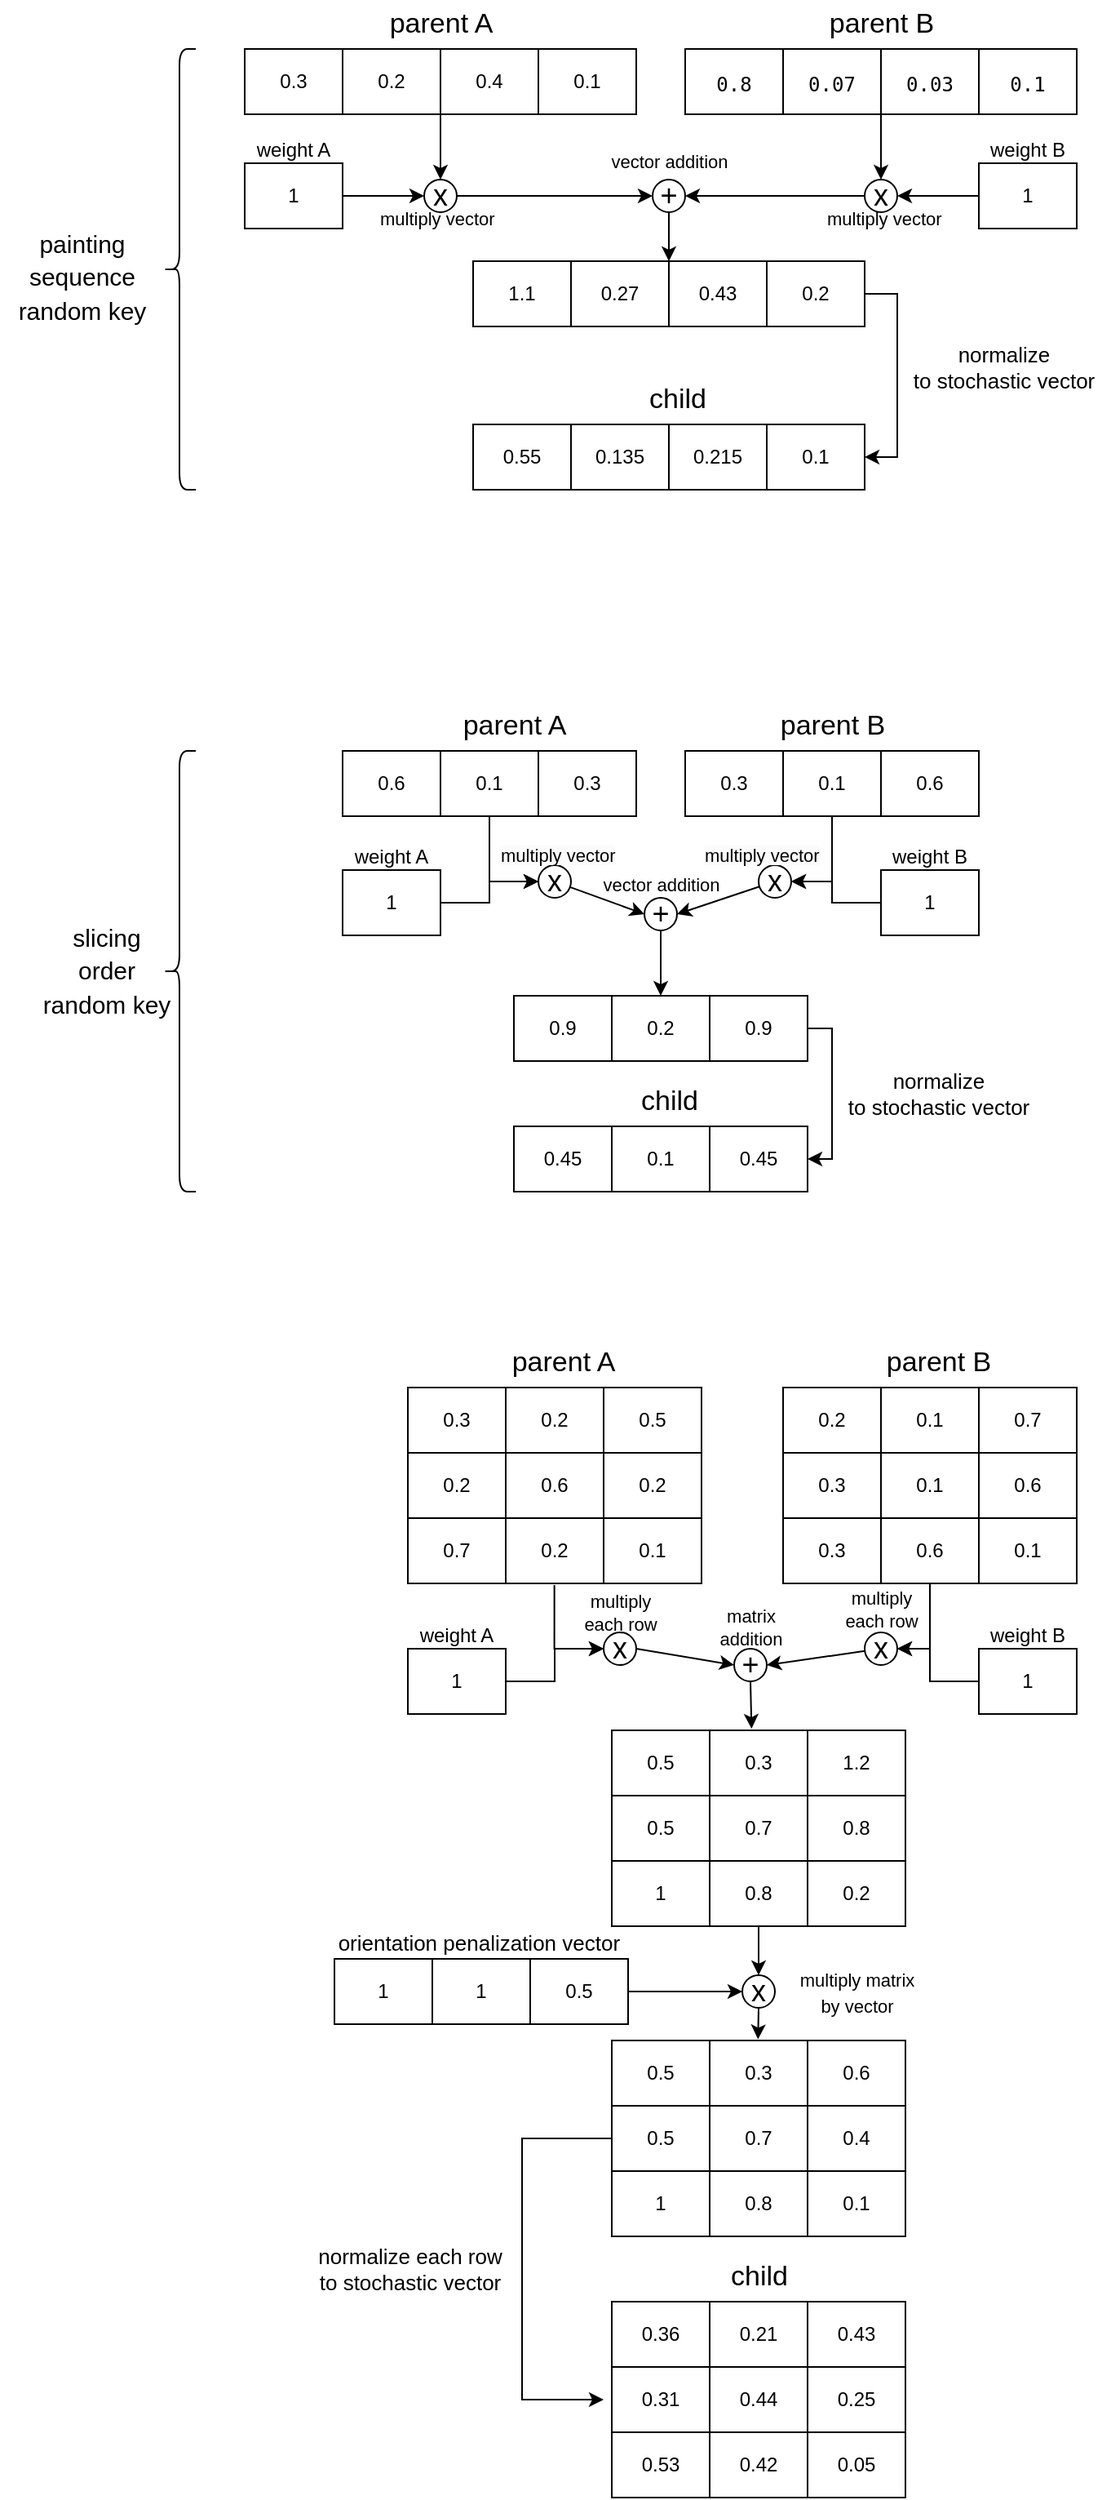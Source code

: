 <mxfile version="21.1.2" type="device">
  <diagram id="XdXDwyR-r_PqrQyKESN_" name="Page-1">
    <mxGraphModel dx="989" dy="557" grid="1" gridSize="10" guides="1" tooltips="1" connect="1" arrows="1" fold="1" page="1" pageScale="1" pageWidth="850" pageHeight="1100" math="0" shadow="0">
      <root>
        <mxCell id="0" />
        <mxCell id="1" parent="0" />
        <mxCell id="EP_XA1tH1MHsjTuwhFUb-61" value="&lt;span style=&quot;color: rgb(0, 0, 0); font-family: Helvetica; font-size: 11px; font-style: normal; font-variant-ligatures: normal; font-variant-caps: normal; font-weight: 400; letter-spacing: normal; orphans: 2; text-align: center; text-indent: 0px; text-transform: none; widows: 2; word-spacing: 0px; -webkit-text-stroke-width: 0px; background-color: rgb(251, 251, 251); text-decoration-thickness: initial; text-decoration-style: initial; text-decoration-color: initial; float: none; display: inline !important;&quot;&gt;multiply vector&lt;/span&gt;" style="text;whiteSpace=wrap;html=1;" parent="1" vertex="1">
          <mxGeometry x="525" y="380" width="90" height="40" as="geometry" />
        </mxCell>
        <mxCell id="EP_XA1tH1MHsjTuwhFUb-60" value="&lt;span style=&quot;color: rgb(0, 0, 0); font-family: Helvetica; font-size: 11px; font-style: normal; font-variant-ligatures: normal; font-variant-caps: normal; font-weight: 400; letter-spacing: normal; orphans: 2; text-align: center; text-indent: 0px; text-transform: none; widows: 2; word-spacing: 0px; -webkit-text-stroke-width: 0px; background-color: rgb(251, 251, 251); text-decoration-thickness: initial; text-decoration-style: initial; text-decoration-color: initial; float: none; display: inline !important;&quot;&gt;multiply vector&lt;/span&gt;" style="text;whiteSpace=wrap;html=1;" parent="1" vertex="1">
          <mxGeometry x="251" y="380" width="90" height="40" as="geometry" />
        </mxCell>
        <mxCell id="EP_XA1tH1MHsjTuwhFUb-54" style="edgeStyle=orthogonalEdgeStyle;rounded=0;orthogonalLoop=1;jettySize=auto;html=1;entryX=0.5;entryY=0;entryDx=0;entryDy=0;" parent="1" source="sWGIIldHXHQuQpvI23MK-1" target="EP_XA1tH1MHsjTuwhFUb-52" edge="1">
          <mxGeometry relative="1" as="geometry" />
        </mxCell>
        <mxCell id="sWGIIldHXHQuQpvI23MK-1" value="" style="shape=table;html=1;whiteSpace=wrap;startSize=0;container=1;collapsible=0;childLayout=tableLayout;" parent="1" vertex="1">
          <mxGeometry x="170" y="290" width="240" height="40" as="geometry" />
        </mxCell>
        <mxCell id="sWGIIldHXHQuQpvI23MK-2" value="" style="shape=tableRow;horizontal=0;startSize=0;swimlaneHead=0;swimlaneBody=0;top=0;left=0;bottom=0;right=0;collapsible=0;dropTarget=0;fillColor=none;points=[[0,0.5],[1,0.5]];portConstraint=eastwest;" parent="sWGIIldHXHQuQpvI23MK-1" vertex="1">
          <mxGeometry width="240" height="40" as="geometry" />
        </mxCell>
        <mxCell id="sWGIIldHXHQuQpvI23MK-3" value="0.3" style="shape=partialRectangle;html=1;whiteSpace=wrap;connectable=0;fillColor=none;top=0;left=0;bottom=0;right=0;overflow=hidden;" parent="sWGIIldHXHQuQpvI23MK-2" vertex="1">
          <mxGeometry width="60" height="40" as="geometry">
            <mxRectangle width="60" height="40" as="alternateBounds" />
          </mxGeometry>
        </mxCell>
        <mxCell id="sWGIIldHXHQuQpvI23MK-4" value="0.2" style="shape=partialRectangle;html=1;whiteSpace=wrap;connectable=0;fillColor=none;top=0;left=0;bottom=0;right=0;overflow=hidden;" parent="sWGIIldHXHQuQpvI23MK-2" vertex="1">
          <mxGeometry x="60" width="60" height="40" as="geometry">
            <mxRectangle width="60" height="40" as="alternateBounds" />
          </mxGeometry>
        </mxCell>
        <mxCell id="sWGIIldHXHQuQpvI23MK-14" value="0.4" style="shape=partialRectangle;html=1;whiteSpace=wrap;connectable=0;fillColor=none;top=0;left=0;bottom=0;right=0;overflow=hidden;" parent="sWGIIldHXHQuQpvI23MK-2" vertex="1">
          <mxGeometry x="120" width="60" height="40" as="geometry">
            <mxRectangle width="60" height="40" as="alternateBounds" />
          </mxGeometry>
        </mxCell>
        <mxCell id="sWGIIldHXHQuQpvI23MK-15" value="0.1" style="shape=partialRectangle;html=1;whiteSpace=wrap;connectable=0;fillColor=none;top=0;left=0;bottom=0;right=0;overflow=hidden;" parent="sWGIIldHXHQuQpvI23MK-2" vertex="1">
          <mxGeometry x="180" width="60" height="40" as="geometry">
            <mxRectangle width="60" height="40" as="alternateBounds" />
          </mxGeometry>
        </mxCell>
        <mxCell id="EP_XA1tH1MHsjTuwhFUb-58" style="edgeStyle=orthogonalEdgeStyle;rounded=0;orthogonalLoop=1;jettySize=auto;html=1;" parent="1" source="sWGIIldHXHQuQpvI23MK-16" target="EP_XA1tH1MHsjTuwhFUb-56" edge="1">
          <mxGeometry relative="1" as="geometry" />
        </mxCell>
        <mxCell id="sWGIIldHXHQuQpvI23MK-16" value="" style="shape=table;html=1;whiteSpace=wrap;startSize=0;container=1;collapsible=0;childLayout=tableLayout;" parent="1" vertex="1">
          <mxGeometry x="440" y="290" width="240" height="40" as="geometry" />
        </mxCell>
        <mxCell id="sWGIIldHXHQuQpvI23MK-17" value="" style="shape=tableRow;horizontal=0;startSize=0;swimlaneHead=0;swimlaneBody=0;top=0;left=0;bottom=0;right=0;collapsible=0;dropTarget=0;fillColor=none;points=[[0,0.5],[1,0.5]];portConstraint=eastwest;" parent="sWGIIldHXHQuQpvI23MK-16" vertex="1">
          <mxGeometry width="240" height="40" as="geometry" />
        </mxCell>
        <mxCell id="sWGIIldHXHQuQpvI23MK-18" value="&lt;pre&gt;0.8&lt;/pre&gt;" style="shape=partialRectangle;html=1;whiteSpace=wrap;connectable=0;fillColor=none;top=0;left=0;bottom=0;right=0;overflow=hidden;" parent="sWGIIldHXHQuQpvI23MK-17" vertex="1">
          <mxGeometry width="60" height="40" as="geometry">
            <mxRectangle width="60" height="40" as="alternateBounds" />
          </mxGeometry>
        </mxCell>
        <mxCell id="sWGIIldHXHQuQpvI23MK-19" value="&lt;pre&gt;0.07&lt;/pre&gt;" style="shape=partialRectangle;html=1;whiteSpace=wrap;connectable=0;fillColor=none;top=0;left=0;bottom=0;right=0;overflow=hidden;" parent="sWGIIldHXHQuQpvI23MK-17" vertex="1">
          <mxGeometry x="60" width="60" height="40" as="geometry">
            <mxRectangle width="60" height="40" as="alternateBounds" />
          </mxGeometry>
        </mxCell>
        <mxCell id="sWGIIldHXHQuQpvI23MK-20" value="&lt;pre&gt;0.03&lt;/pre&gt;" style="shape=partialRectangle;html=1;whiteSpace=wrap;connectable=0;fillColor=none;top=0;left=0;bottom=0;right=0;overflow=hidden;" parent="sWGIIldHXHQuQpvI23MK-17" vertex="1">
          <mxGeometry x="120" width="60" height="40" as="geometry">
            <mxRectangle width="60" height="40" as="alternateBounds" />
          </mxGeometry>
        </mxCell>
        <mxCell id="sWGIIldHXHQuQpvI23MK-21" value="&lt;pre&gt;0.1&lt;/pre&gt;" style="shape=partialRectangle;html=1;whiteSpace=wrap;connectable=0;fillColor=none;top=0;left=0;bottom=0;right=0;overflow=hidden;" parent="sWGIIldHXHQuQpvI23MK-17" vertex="1">
          <mxGeometry x="180" width="60" height="40" as="geometry">
            <mxRectangle width="60" height="40" as="alternateBounds" />
          </mxGeometry>
        </mxCell>
        <mxCell id="EP_XA1tH1MHsjTuwhFUb-26" style="edgeStyle=orthogonalEdgeStyle;rounded=0;orthogonalLoop=1;jettySize=auto;html=1;entryX=0;entryY=0.5;entryDx=0;entryDy=0;" parent="1" source="sWGIIldHXHQuQpvI23MK-28" target="EP_XA1tH1MHsjTuwhFUb-25" edge="1">
          <mxGeometry relative="1" as="geometry" />
        </mxCell>
        <mxCell id="sWGIIldHXHQuQpvI23MK-28" value="" style="shape=table;html=1;whiteSpace=wrap;startSize=0;container=1;collapsible=0;childLayout=tableLayout;" parent="1" vertex="1">
          <mxGeometry x="230" y="720" width="180" height="40" as="geometry" />
        </mxCell>
        <mxCell id="sWGIIldHXHQuQpvI23MK-29" value="" style="shape=tableRow;horizontal=0;startSize=0;swimlaneHead=0;swimlaneBody=0;top=0;left=0;bottom=0;right=0;collapsible=0;dropTarget=0;fillColor=none;points=[[0,0.5],[1,0.5]];portConstraint=eastwest;" parent="sWGIIldHXHQuQpvI23MK-28" vertex="1">
          <mxGeometry width="180" height="40" as="geometry" />
        </mxCell>
        <mxCell id="sWGIIldHXHQuQpvI23MK-30" value="0.6" style="shape=partialRectangle;html=1;whiteSpace=wrap;connectable=0;fillColor=none;top=0;left=0;bottom=0;right=0;overflow=hidden;" parent="sWGIIldHXHQuQpvI23MK-29" vertex="1">
          <mxGeometry width="60" height="40" as="geometry">
            <mxRectangle width="60" height="40" as="alternateBounds" />
          </mxGeometry>
        </mxCell>
        <mxCell id="sWGIIldHXHQuQpvI23MK-31" value="0.1" style="shape=partialRectangle;html=1;whiteSpace=wrap;connectable=0;fillColor=none;top=0;left=0;bottom=0;right=0;overflow=hidden;" parent="sWGIIldHXHQuQpvI23MK-29" vertex="1">
          <mxGeometry x="60" width="60" height="40" as="geometry">
            <mxRectangle width="60" height="40" as="alternateBounds" />
          </mxGeometry>
        </mxCell>
        <mxCell id="sWGIIldHXHQuQpvI23MK-32" value="0.3" style="shape=partialRectangle;html=1;whiteSpace=wrap;connectable=0;fillColor=none;top=0;left=0;bottom=0;right=0;overflow=hidden;" parent="sWGIIldHXHQuQpvI23MK-29" vertex="1">
          <mxGeometry x="120" width="60" height="40" as="geometry">
            <mxRectangle width="60" height="40" as="alternateBounds" />
          </mxGeometry>
        </mxCell>
        <mxCell id="EP_XA1tH1MHsjTuwhFUb-38" style="edgeStyle=orthogonalEdgeStyle;rounded=0;orthogonalLoop=1;jettySize=auto;html=1;entryX=1;entryY=0.5;entryDx=0;entryDy=0;" parent="1" source="sWGIIldHXHQuQpvI23MK-34" target="EP_XA1tH1MHsjTuwhFUb-29" edge="1">
          <mxGeometry relative="1" as="geometry" />
        </mxCell>
        <mxCell id="sWGIIldHXHQuQpvI23MK-34" value="" style="shape=table;html=1;whiteSpace=wrap;startSize=0;container=1;collapsible=0;childLayout=tableLayout;" parent="1" vertex="1">
          <mxGeometry x="440" y="720" width="180" height="40" as="geometry" />
        </mxCell>
        <mxCell id="sWGIIldHXHQuQpvI23MK-35" value="" style="shape=tableRow;horizontal=0;startSize=0;swimlaneHead=0;swimlaneBody=0;top=0;left=0;bottom=0;right=0;collapsible=0;dropTarget=0;fillColor=none;points=[[0,0.5],[1,0.5]];portConstraint=eastwest;" parent="sWGIIldHXHQuQpvI23MK-34" vertex="1">
          <mxGeometry width="180" height="40" as="geometry" />
        </mxCell>
        <mxCell id="sWGIIldHXHQuQpvI23MK-36" value="0.3" style="shape=partialRectangle;html=1;whiteSpace=wrap;connectable=0;fillColor=none;top=0;left=0;bottom=0;right=0;overflow=hidden;" parent="sWGIIldHXHQuQpvI23MK-35" vertex="1">
          <mxGeometry width="60" height="40" as="geometry">
            <mxRectangle width="60" height="40" as="alternateBounds" />
          </mxGeometry>
        </mxCell>
        <mxCell id="sWGIIldHXHQuQpvI23MK-37" value="0.1" style="shape=partialRectangle;html=1;whiteSpace=wrap;connectable=0;fillColor=none;top=0;left=0;bottom=0;right=0;overflow=hidden;" parent="sWGIIldHXHQuQpvI23MK-35" vertex="1">
          <mxGeometry x="60" width="60" height="40" as="geometry">
            <mxRectangle width="60" height="40" as="alternateBounds" />
          </mxGeometry>
        </mxCell>
        <mxCell id="sWGIIldHXHQuQpvI23MK-38" value="0.6" style="shape=partialRectangle;html=1;whiteSpace=wrap;connectable=0;fillColor=none;top=0;left=0;bottom=0;right=0;overflow=hidden;" parent="sWGIIldHXHQuQpvI23MK-35" vertex="1">
          <mxGeometry x="120" width="60" height="40" as="geometry">
            <mxRectangle width="60" height="40" as="alternateBounds" />
          </mxGeometry>
        </mxCell>
        <mxCell id="sWGIIldHXHQuQpvI23MK-140" style="edgeStyle=none;shape=connector;rounded=0;orthogonalLoop=1;jettySize=auto;html=1;entryX=0;entryY=0.5;entryDx=0;entryDy=0;labelBackgroundColor=default;strokeColor=default;fontFamily=Helvetica;fontSize=18;fontColor=default;endArrow=classic;exitX=1;exitY=0.5;exitDx=0;exitDy=0;" parent="1" source="EP_XA1tH1MHsjTuwhFUb-6" target="sWGIIldHXHQuQpvI23MK-139" edge="1">
          <mxGeometry relative="1" as="geometry" />
        </mxCell>
        <mxCell id="sWGIIldHXHQuQpvI23MK-39" value="" style="shape=table;html=1;whiteSpace=wrap;startSize=0;container=1;collapsible=0;childLayout=tableLayout;" parent="1" vertex="1">
          <mxGeometry x="270" y="1110" width="180" height="120" as="geometry" />
        </mxCell>
        <mxCell id="sWGIIldHXHQuQpvI23MK-40" value="" style="shape=tableRow;horizontal=0;startSize=0;swimlaneHead=0;swimlaneBody=0;top=0;left=0;bottom=0;right=0;collapsible=0;dropTarget=0;fillColor=none;points=[[0,0.5],[1,0.5]];portConstraint=eastwest;" parent="sWGIIldHXHQuQpvI23MK-39" vertex="1">
          <mxGeometry width="180" height="40" as="geometry" />
        </mxCell>
        <mxCell id="sWGIIldHXHQuQpvI23MK-41" value="0.3" style="shape=partialRectangle;html=1;whiteSpace=wrap;connectable=0;fillColor=none;top=0;left=0;bottom=0;right=0;overflow=hidden;" parent="sWGIIldHXHQuQpvI23MK-40" vertex="1">
          <mxGeometry width="60" height="40" as="geometry">
            <mxRectangle width="60" height="40" as="alternateBounds" />
          </mxGeometry>
        </mxCell>
        <mxCell id="sWGIIldHXHQuQpvI23MK-42" value="0.2" style="shape=partialRectangle;html=1;whiteSpace=wrap;connectable=0;fillColor=none;top=0;left=0;bottom=0;right=0;overflow=hidden;" parent="sWGIIldHXHQuQpvI23MK-40" vertex="1">
          <mxGeometry x="60" width="60" height="40" as="geometry">
            <mxRectangle width="60" height="40" as="alternateBounds" />
          </mxGeometry>
        </mxCell>
        <mxCell id="sWGIIldHXHQuQpvI23MK-43" value="0.5" style="shape=partialRectangle;html=1;whiteSpace=wrap;connectable=0;fillColor=none;top=0;left=0;bottom=0;right=0;overflow=hidden;" parent="sWGIIldHXHQuQpvI23MK-40" vertex="1">
          <mxGeometry x="120" width="60" height="40" as="geometry">
            <mxRectangle width="60" height="40" as="alternateBounds" />
          </mxGeometry>
        </mxCell>
        <mxCell id="sWGIIldHXHQuQpvI23MK-44" style="shape=tableRow;horizontal=0;startSize=0;swimlaneHead=0;swimlaneBody=0;top=0;left=0;bottom=0;right=0;collapsible=0;dropTarget=0;fillColor=none;points=[[0,0.5],[1,0.5]];portConstraint=eastwest;" parent="sWGIIldHXHQuQpvI23MK-39" vertex="1">
          <mxGeometry y="40" width="180" height="40" as="geometry" />
        </mxCell>
        <mxCell id="sWGIIldHXHQuQpvI23MK-45" value="0.2" style="shape=partialRectangle;html=1;whiteSpace=wrap;connectable=0;fillColor=none;top=0;left=0;bottom=0;right=0;overflow=hidden;" parent="sWGIIldHXHQuQpvI23MK-44" vertex="1">
          <mxGeometry width="60" height="40" as="geometry">
            <mxRectangle width="60" height="40" as="alternateBounds" />
          </mxGeometry>
        </mxCell>
        <mxCell id="sWGIIldHXHQuQpvI23MK-46" value="0.6" style="shape=partialRectangle;html=1;whiteSpace=wrap;connectable=0;fillColor=none;top=0;left=0;bottom=0;right=0;overflow=hidden;" parent="sWGIIldHXHQuQpvI23MK-44" vertex="1">
          <mxGeometry x="60" width="60" height="40" as="geometry">
            <mxRectangle width="60" height="40" as="alternateBounds" />
          </mxGeometry>
        </mxCell>
        <mxCell id="sWGIIldHXHQuQpvI23MK-47" value="0.2" style="shape=partialRectangle;html=1;whiteSpace=wrap;connectable=0;fillColor=none;top=0;left=0;bottom=0;right=0;overflow=hidden;" parent="sWGIIldHXHQuQpvI23MK-44" vertex="1">
          <mxGeometry x="120" width="60" height="40" as="geometry">
            <mxRectangle width="60" height="40" as="alternateBounds" />
          </mxGeometry>
        </mxCell>
        <mxCell id="sWGIIldHXHQuQpvI23MK-48" style="shape=tableRow;horizontal=0;startSize=0;swimlaneHead=0;swimlaneBody=0;top=0;left=0;bottom=0;right=0;collapsible=0;dropTarget=0;fillColor=none;points=[[0,0.5],[1,0.5]];portConstraint=eastwest;" parent="sWGIIldHXHQuQpvI23MK-39" vertex="1">
          <mxGeometry y="80" width="180" height="40" as="geometry" />
        </mxCell>
        <mxCell id="sWGIIldHXHQuQpvI23MK-49" value="0.7" style="shape=partialRectangle;html=1;whiteSpace=wrap;connectable=0;fillColor=none;top=0;left=0;bottom=0;right=0;overflow=hidden;" parent="sWGIIldHXHQuQpvI23MK-48" vertex="1">
          <mxGeometry width="60" height="40" as="geometry">
            <mxRectangle width="60" height="40" as="alternateBounds" />
          </mxGeometry>
        </mxCell>
        <mxCell id="sWGIIldHXHQuQpvI23MK-50" value="0.2" style="shape=partialRectangle;html=1;whiteSpace=wrap;connectable=0;fillColor=none;top=0;left=0;bottom=0;right=0;overflow=hidden;" parent="sWGIIldHXHQuQpvI23MK-48" vertex="1">
          <mxGeometry x="60" width="60" height="40" as="geometry">
            <mxRectangle width="60" height="40" as="alternateBounds" />
          </mxGeometry>
        </mxCell>
        <mxCell id="sWGIIldHXHQuQpvI23MK-51" value="0.1" style="shape=partialRectangle;html=1;whiteSpace=wrap;connectable=0;fillColor=none;top=0;left=0;bottom=0;right=0;overflow=hidden;" parent="sWGIIldHXHQuQpvI23MK-48" vertex="1">
          <mxGeometry x="120" width="60" height="40" as="geometry">
            <mxRectangle width="60" height="40" as="alternateBounds" />
          </mxGeometry>
        </mxCell>
        <mxCell id="EP_XA1tH1MHsjTuwhFUb-15" style="edgeStyle=orthogonalEdgeStyle;rounded=0;orthogonalLoop=1;jettySize=auto;html=1;entryX=1;entryY=0.5;entryDx=0;entryDy=0;" parent="1" source="sWGIIldHXHQuQpvI23MK-52" target="EP_XA1tH1MHsjTuwhFUb-14" edge="1">
          <mxGeometry relative="1" as="geometry" />
        </mxCell>
        <mxCell id="sWGIIldHXHQuQpvI23MK-52" value="" style="shape=table;html=1;whiteSpace=wrap;startSize=0;container=1;collapsible=0;childLayout=tableLayout;" parent="1" vertex="1">
          <mxGeometry x="500" y="1110" width="180" height="120" as="geometry" />
        </mxCell>
        <mxCell id="sWGIIldHXHQuQpvI23MK-53" value="" style="shape=tableRow;horizontal=0;startSize=0;swimlaneHead=0;swimlaneBody=0;top=0;left=0;bottom=0;right=0;collapsible=0;dropTarget=0;fillColor=none;points=[[0,0.5],[1,0.5]];portConstraint=eastwest;" parent="sWGIIldHXHQuQpvI23MK-52" vertex="1">
          <mxGeometry width="180" height="40" as="geometry" />
        </mxCell>
        <mxCell id="sWGIIldHXHQuQpvI23MK-54" value="0.2" style="shape=partialRectangle;html=1;whiteSpace=wrap;connectable=0;fillColor=none;top=0;left=0;bottom=0;right=0;overflow=hidden;" parent="sWGIIldHXHQuQpvI23MK-53" vertex="1">
          <mxGeometry width="60" height="40" as="geometry">
            <mxRectangle width="60" height="40" as="alternateBounds" />
          </mxGeometry>
        </mxCell>
        <mxCell id="sWGIIldHXHQuQpvI23MK-55" value="0.1" style="shape=partialRectangle;html=1;whiteSpace=wrap;connectable=0;fillColor=none;top=0;left=0;bottom=0;right=0;overflow=hidden;" parent="sWGIIldHXHQuQpvI23MK-53" vertex="1">
          <mxGeometry x="60" width="60" height="40" as="geometry">
            <mxRectangle width="60" height="40" as="alternateBounds" />
          </mxGeometry>
        </mxCell>
        <mxCell id="sWGIIldHXHQuQpvI23MK-56" value="0.7" style="shape=partialRectangle;html=1;whiteSpace=wrap;connectable=0;fillColor=none;top=0;left=0;bottom=0;right=0;overflow=hidden;" parent="sWGIIldHXHQuQpvI23MK-53" vertex="1">
          <mxGeometry x="120" width="60" height="40" as="geometry">
            <mxRectangle width="60" height="40" as="alternateBounds" />
          </mxGeometry>
        </mxCell>
        <mxCell id="sWGIIldHXHQuQpvI23MK-57" style="shape=tableRow;horizontal=0;startSize=0;swimlaneHead=0;swimlaneBody=0;top=0;left=0;bottom=0;right=0;collapsible=0;dropTarget=0;fillColor=none;points=[[0,0.5],[1,0.5]];portConstraint=eastwest;" parent="sWGIIldHXHQuQpvI23MK-52" vertex="1">
          <mxGeometry y="40" width="180" height="40" as="geometry" />
        </mxCell>
        <mxCell id="sWGIIldHXHQuQpvI23MK-58" value="0.3" style="shape=partialRectangle;html=1;whiteSpace=wrap;connectable=0;fillColor=none;top=0;left=0;bottom=0;right=0;overflow=hidden;" parent="sWGIIldHXHQuQpvI23MK-57" vertex="1">
          <mxGeometry width="60" height="40" as="geometry">
            <mxRectangle width="60" height="40" as="alternateBounds" />
          </mxGeometry>
        </mxCell>
        <mxCell id="sWGIIldHXHQuQpvI23MK-59" value="0.1" style="shape=partialRectangle;html=1;whiteSpace=wrap;connectable=0;fillColor=none;top=0;left=0;bottom=0;right=0;overflow=hidden;" parent="sWGIIldHXHQuQpvI23MK-57" vertex="1">
          <mxGeometry x="60" width="60" height="40" as="geometry">
            <mxRectangle width="60" height="40" as="alternateBounds" />
          </mxGeometry>
        </mxCell>
        <mxCell id="sWGIIldHXHQuQpvI23MK-60" value="0.6" style="shape=partialRectangle;html=1;whiteSpace=wrap;connectable=0;fillColor=none;top=0;left=0;bottom=0;right=0;overflow=hidden;" parent="sWGIIldHXHQuQpvI23MK-57" vertex="1">
          <mxGeometry x="120" width="60" height="40" as="geometry">
            <mxRectangle width="60" height="40" as="alternateBounds" />
          </mxGeometry>
        </mxCell>
        <mxCell id="sWGIIldHXHQuQpvI23MK-61" style="shape=tableRow;horizontal=0;startSize=0;swimlaneHead=0;swimlaneBody=0;top=0;left=0;bottom=0;right=0;collapsible=0;dropTarget=0;fillColor=none;points=[[0,0.5],[1,0.5]];portConstraint=eastwest;" parent="sWGIIldHXHQuQpvI23MK-52" vertex="1">
          <mxGeometry y="80" width="180" height="40" as="geometry" />
        </mxCell>
        <mxCell id="sWGIIldHXHQuQpvI23MK-62" value="0.3" style="shape=partialRectangle;html=1;whiteSpace=wrap;connectable=0;fillColor=none;top=0;left=0;bottom=0;right=0;overflow=hidden;" parent="sWGIIldHXHQuQpvI23MK-61" vertex="1">
          <mxGeometry width="60" height="40" as="geometry">
            <mxRectangle width="60" height="40" as="alternateBounds" />
          </mxGeometry>
        </mxCell>
        <mxCell id="sWGIIldHXHQuQpvI23MK-63" value="0.6" style="shape=partialRectangle;html=1;whiteSpace=wrap;connectable=0;fillColor=none;top=0;left=0;bottom=0;right=0;overflow=hidden;" parent="sWGIIldHXHQuQpvI23MK-61" vertex="1">
          <mxGeometry x="60" width="60" height="40" as="geometry">
            <mxRectangle width="60" height="40" as="alternateBounds" />
          </mxGeometry>
        </mxCell>
        <mxCell id="sWGIIldHXHQuQpvI23MK-64" value="0.1" style="shape=partialRectangle;html=1;whiteSpace=wrap;connectable=0;fillColor=none;top=0;left=0;bottom=0;right=0;overflow=hidden;" parent="sWGIIldHXHQuQpvI23MK-61" vertex="1">
          <mxGeometry x="120" width="60" height="40" as="geometry">
            <mxRectangle width="60" height="40" as="alternateBounds" />
          </mxGeometry>
        </mxCell>
        <mxCell id="sWGIIldHXHQuQpvI23MK-65" value="" style="shape=table;html=1;whiteSpace=wrap;startSize=0;container=1;collapsible=0;childLayout=tableLayout;" parent="1" vertex="1">
          <mxGeometry x="225" y="1460" width="180" height="40" as="geometry" />
        </mxCell>
        <mxCell id="sWGIIldHXHQuQpvI23MK-66" value="" style="shape=tableRow;horizontal=0;startSize=0;swimlaneHead=0;swimlaneBody=0;top=0;left=0;bottom=0;right=0;collapsible=0;dropTarget=0;fillColor=none;points=[[0,0.5],[1,0.5]];portConstraint=eastwest;" parent="sWGIIldHXHQuQpvI23MK-65" vertex="1">
          <mxGeometry width="180" height="40" as="geometry" />
        </mxCell>
        <mxCell id="sWGIIldHXHQuQpvI23MK-67" value="1" style="shape=partialRectangle;html=1;whiteSpace=wrap;connectable=0;fillColor=none;top=0;left=0;bottom=0;right=0;overflow=hidden;" parent="sWGIIldHXHQuQpvI23MK-66" vertex="1">
          <mxGeometry width="60" height="40" as="geometry">
            <mxRectangle width="60" height="40" as="alternateBounds" />
          </mxGeometry>
        </mxCell>
        <mxCell id="sWGIIldHXHQuQpvI23MK-68" value="1" style="shape=partialRectangle;html=1;whiteSpace=wrap;connectable=0;fillColor=none;top=0;left=0;bottom=0;right=0;overflow=hidden;" parent="sWGIIldHXHQuQpvI23MK-66" vertex="1">
          <mxGeometry x="60" width="60" height="40" as="geometry">
            <mxRectangle width="60" height="40" as="alternateBounds" />
          </mxGeometry>
        </mxCell>
        <mxCell id="sWGIIldHXHQuQpvI23MK-69" value="0.5" style="shape=partialRectangle;html=1;whiteSpace=wrap;connectable=0;fillColor=none;top=0;left=0;bottom=0;right=0;overflow=hidden;" parent="sWGIIldHXHQuQpvI23MK-66" vertex="1">
          <mxGeometry x="120" width="60" height="40" as="geometry">
            <mxRectangle width="60" height="40" as="alternateBounds" />
          </mxGeometry>
        </mxCell>
        <mxCell id="sWGIIldHXHQuQpvI23MK-70" value="" style="shape=table;html=1;whiteSpace=wrap;startSize=0;container=1;collapsible=0;childLayout=tableLayout;" parent="1" vertex="1">
          <mxGeometry x="310" y="420" width="240" height="40" as="geometry" />
        </mxCell>
        <mxCell id="sWGIIldHXHQuQpvI23MK-71" value="" style="shape=tableRow;horizontal=0;startSize=0;swimlaneHead=0;swimlaneBody=0;top=0;left=0;bottom=0;right=0;collapsible=0;dropTarget=0;fillColor=none;points=[[0,0.5],[1,0.5]];portConstraint=eastwest;" parent="sWGIIldHXHQuQpvI23MK-70" vertex="1">
          <mxGeometry width="240" height="40" as="geometry" />
        </mxCell>
        <mxCell id="sWGIIldHXHQuQpvI23MK-72" value="1.1" style="shape=partialRectangle;html=1;whiteSpace=wrap;connectable=0;fillColor=none;top=0;left=0;bottom=0;right=0;overflow=hidden;" parent="sWGIIldHXHQuQpvI23MK-71" vertex="1">
          <mxGeometry width="60" height="40" as="geometry">
            <mxRectangle width="60" height="40" as="alternateBounds" />
          </mxGeometry>
        </mxCell>
        <mxCell id="sWGIIldHXHQuQpvI23MK-73" value="0.27" style="shape=partialRectangle;html=1;whiteSpace=wrap;connectable=0;fillColor=none;top=0;left=0;bottom=0;right=0;overflow=hidden;" parent="sWGIIldHXHQuQpvI23MK-71" vertex="1">
          <mxGeometry x="60" width="60" height="40" as="geometry">
            <mxRectangle width="60" height="40" as="alternateBounds" />
          </mxGeometry>
        </mxCell>
        <mxCell id="sWGIIldHXHQuQpvI23MK-74" value="0.43" style="shape=partialRectangle;html=1;whiteSpace=wrap;connectable=0;fillColor=none;top=0;left=0;bottom=0;right=0;overflow=hidden;" parent="sWGIIldHXHQuQpvI23MK-71" vertex="1">
          <mxGeometry x="120" width="60" height="40" as="geometry">
            <mxRectangle width="60" height="40" as="alternateBounds" />
          </mxGeometry>
        </mxCell>
        <mxCell id="sWGIIldHXHQuQpvI23MK-75" value="0.2" style="shape=partialRectangle;html=1;whiteSpace=wrap;connectable=0;fillColor=none;top=0;left=0;bottom=0;right=0;overflow=hidden;" parent="sWGIIldHXHQuQpvI23MK-71" vertex="1">
          <mxGeometry x="180" width="60" height="40" as="geometry">
            <mxRectangle width="60" height="40" as="alternateBounds" />
          </mxGeometry>
        </mxCell>
        <mxCell id="sWGIIldHXHQuQpvI23MK-77" value="" style="shape=table;html=1;whiteSpace=wrap;startSize=0;container=1;collapsible=0;childLayout=tableLayout;" parent="1" vertex="1">
          <mxGeometry x="310" y="520" width="240" height="40" as="geometry" />
        </mxCell>
        <mxCell id="sWGIIldHXHQuQpvI23MK-78" value="" style="shape=tableRow;horizontal=0;startSize=0;swimlaneHead=0;swimlaneBody=0;top=0;left=0;bottom=0;right=0;collapsible=0;dropTarget=0;fillColor=none;points=[[0,0.5],[1,0.5]];portConstraint=eastwest;" parent="sWGIIldHXHQuQpvI23MK-77" vertex="1">
          <mxGeometry width="240" height="40" as="geometry" />
        </mxCell>
        <mxCell id="sWGIIldHXHQuQpvI23MK-79" value="0.55" style="shape=partialRectangle;html=1;whiteSpace=wrap;connectable=0;fillColor=none;top=0;left=0;bottom=0;right=0;overflow=hidden;" parent="sWGIIldHXHQuQpvI23MK-78" vertex="1">
          <mxGeometry width="60" height="40" as="geometry">
            <mxRectangle width="60" height="40" as="alternateBounds" />
          </mxGeometry>
        </mxCell>
        <mxCell id="sWGIIldHXHQuQpvI23MK-80" value="0.135" style="shape=partialRectangle;html=1;whiteSpace=wrap;connectable=0;fillColor=none;top=0;left=0;bottom=0;right=0;overflow=hidden;" parent="sWGIIldHXHQuQpvI23MK-78" vertex="1">
          <mxGeometry x="60" width="60" height="40" as="geometry">
            <mxRectangle width="60" height="40" as="alternateBounds" />
          </mxGeometry>
        </mxCell>
        <mxCell id="sWGIIldHXHQuQpvI23MK-81" value="0.215" style="shape=partialRectangle;html=1;whiteSpace=wrap;connectable=0;fillColor=none;top=0;left=0;bottom=0;right=0;overflow=hidden;" parent="sWGIIldHXHQuQpvI23MK-78" vertex="1">
          <mxGeometry x="120" width="60" height="40" as="geometry">
            <mxRectangle width="60" height="40" as="alternateBounds" />
          </mxGeometry>
        </mxCell>
        <mxCell id="sWGIIldHXHQuQpvI23MK-82" value="0.1" style="shape=partialRectangle;html=1;whiteSpace=wrap;connectable=0;fillColor=none;top=0;left=0;bottom=0;right=0;overflow=hidden;" parent="sWGIIldHXHQuQpvI23MK-78" vertex="1">
          <mxGeometry x="180" width="60" height="40" as="geometry">
            <mxRectangle width="60" height="40" as="alternateBounds" />
          </mxGeometry>
        </mxCell>
        <mxCell id="sWGIIldHXHQuQpvI23MK-87" style="edgeStyle=none;shape=connector;rounded=0;orthogonalLoop=1;jettySize=auto;html=1;entryX=0.5;entryY=0;entryDx=0;entryDy=0;entryPerimeter=0;labelBackgroundColor=default;strokeColor=default;fontFamily=Helvetica;fontSize=13;fontColor=default;endArrow=classic;" parent="1" source="sWGIIldHXHQuQpvI23MK-83" target="sWGIIldHXHQuQpvI23MK-71" edge="1">
          <mxGeometry relative="1" as="geometry" />
        </mxCell>
        <mxCell id="sWGIIldHXHQuQpvI23MK-83" value="&lt;font style=&quot;font-size: 18px;&quot;&gt;+&lt;/font&gt;" style="ellipse;whiteSpace=wrap;html=1;aspect=fixed;" parent="1" vertex="1">
          <mxGeometry x="420" y="370" width="20" height="20" as="geometry" />
        </mxCell>
        <mxCell id="sWGIIldHXHQuQpvI23MK-86" value="&lt;font style=&quot;font-size: 11px;&quot;&gt;vector addition&lt;/font&gt;" style="text;html=1;align=center;verticalAlign=middle;resizable=0;points=[];autosize=1;strokeColor=none;fillColor=none;fontSize=18;fontFamily=Helvetica;fontColor=default;" parent="1" vertex="1">
          <mxGeometry x="380" y="337" width="100" height="40" as="geometry" />
        </mxCell>
        <mxCell id="sWGIIldHXHQuQpvI23MK-91" value="&lt;span style=&quot;font-size: 13px;&quot;&gt;normalize&lt;/span&gt;&lt;br style=&quot;border-color: var(--border-color); font-size: 13px;&quot;&gt;&lt;span style=&quot;font-size: 13px;&quot;&gt;to stochastic vector&lt;/span&gt;" style="text;html=1;align=center;verticalAlign=middle;resizable=0;points=[];autosize=1;strokeColor=none;fillColor=none;fontSize=8;fontFamily=Helvetica;fontColor=default;" parent="1" vertex="1">
          <mxGeometry x="570" y="465" width="130" height="40" as="geometry" />
        </mxCell>
        <mxCell id="sWGIIldHXHQuQpvI23MK-92" value="&lt;font style=&quot;font-size: 17px;&quot;&gt;parent A&lt;/font&gt;" style="text;html=1;align=center;verticalAlign=middle;resizable=0;points=[];autosize=1;strokeColor=none;fillColor=none;fontSize=13;fontFamily=Helvetica;fontColor=default;" parent="1" vertex="1">
          <mxGeometry x="245" y="260" width="90" height="30" as="geometry" />
        </mxCell>
        <mxCell id="sWGIIldHXHQuQpvI23MK-93" value="&lt;font style=&quot;font-size: 17px;&quot;&gt;parent B&lt;/font&gt;" style="text;html=1;align=center;verticalAlign=middle;resizable=0;points=[];autosize=1;strokeColor=none;fillColor=none;fontSize=13;fontFamily=Helvetica;fontColor=default;" parent="1" vertex="1">
          <mxGeometry x="515" y="260" width="90" height="30" as="geometry" />
        </mxCell>
        <mxCell id="sWGIIldHXHQuQpvI23MK-94" value="" style="shape=curlyBracket;whiteSpace=wrap;html=1;rounded=1;labelPosition=left;verticalLabelPosition=middle;align=right;verticalAlign=middle;fontFamily=Helvetica;fontSize=17;fontColor=default;" parent="1" vertex="1">
          <mxGeometry x="120" y="290" width="20" height="270" as="geometry" />
        </mxCell>
        <mxCell id="sWGIIldHXHQuQpvI23MK-95" value="&lt;font style=&quot;font-size: 15px;&quot;&gt;painting&lt;br&gt;sequence&lt;br&gt;random key&lt;br&gt;&lt;/font&gt;" style="text;html=1;align=center;verticalAlign=middle;resizable=0;points=[];autosize=1;strokeColor=none;fillColor=none;fontSize=17;fontFamily=Helvetica;fontColor=default;" parent="1" vertex="1">
          <mxGeometry x="20" y="395" width="100" height="70" as="geometry" />
        </mxCell>
        <mxCell id="sWGIIldHXHQuQpvI23MK-96" value="&lt;font style=&quot;font-size: 17px;&quot;&gt;child&lt;/font&gt;" style="text;html=1;align=center;verticalAlign=middle;resizable=0;points=[];autosize=1;strokeColor=none;fillColor=none;fontSize=13;fontFamily=Helvetica;fontColor=default;" parent="1" vertex="1">
          <mxGeometry x="405" y="490" width="60" height="30" as="geometry" />
        </mxCell>
        <mxCell id="sWGIIldHXHQuQpvI23MK-97" style="edgeStyle=orthogonalEdgeStyle;shape=connector;rounded=0;orthogonalLoop=1;jettySize=auto;html=1;entryX=1;entryY=0.5;entryDx=0;entryDy=0;labelBackgroundColor=default;strokeColor=default;fontFamily=Helvetica;fontSize=18;fontColor=default;endArrow=classic;exitX=1;exitY=0.5;exitDx=0;exitDy=0;" parent="1" source="sWGIIldHXHQuQpvI23MK-71" target="sWGIIldHXHQuQpvI23MK-78" edge="1">
          <mxGeometry relative="1" as="geometry" />
        </mxCell>
        <mxCell id="sWGIIldHXHQuQpvI23MK-98" value="&lt;font style=&quot;font-size: 17px;&quot;&gt;parent A&lt;/font&gt;" style="text;html=1;align=center;verticalAlign=middle;resizable=0;points=[];autosize=1;strokeColor=none;fillColor=none;fontSize=13;fontFamily=Helvetica;fontColor=default;" parent="1" vertex="1">
          <mxGeometry x="290" y="690" width="90" height="30" as="geometry" />
        </mxCell>
        <mxCell id="sWGIIldHXHQuQpvI23MK-99" value="&lt;font style=&quot;font-size: 17px;&quot;&gt;parent B&lt;/font&gt;" style="text;html=1;align=center;verticalAlign=middle;resizable=0;points=[];autosize=1;strokeColor=none;fillColor=none;fontSize=13;fontFamily=Helvetica;fontColor=default;" parent="1" vertex="1">
          <mxGeometry x="485" y="690" width="90" height="30" as="geometry" />
        </mxCell>
        <mxCell id="sWGIIldHXHQuQpvI23MK-120" style="edgeStyle=none;shape=connector;rounded=0;orthogonalLoop=1;jettySize=auto;html=1;labelBackgroundColor=default;strokeColor=default;fontFamily=Helvetica;fontSize=18;fontColor=default;endArrow=classic;" parent="1" source="sWGIIldHXHQuQpvI23MK-102" target="sWGIIldHXHQuQpvI23MK-107" edge="1">
          <mxGeometry relative="1" as="geometry" />
        </mxCell>
        <mxCell id="sWGIIldHXHQuQpvI23MK-102" value="&lt;font style=&quot;font-size: 18px;&quot;&gt;+&lt;/font&gt;" style="ellipse;whiteSpace=wrap;html=1;aspect=fixed;" parent="1" vertex="1">
          <mxGeometry x="415" y="810" width="20" height="20" as="geometry" />
        </mxCell>
        <mxCell id="sWGIIldHXHQuQpvI23MK-105" value="&lt;font style=&quot;font-size: 11px;&quot;&gt;vector addition&lt;/font&gt;" style="text;html=1;align=center;verticalAlign=middle;resizable=0;points=[];autosize=1;strokeColor=none;fillColor=none;fontSize=18;fontFamily=Helvetica;fontColor=default;" parent="1" vertex="1">
          <mxGeometry x="375" y="780" width="100" height="40" as="geometry" />
        </mxCell>
        <mxCell id="sWGIIldHXHQuQpvI23MK-106" value="" style="shape=table;html=1;whiteSpace=wrap;startSize=0;container=1;collapsible=0;childLayout=tableLayout;" parent="1" vertex="1">
          <mxGeometry x="335" y="870" width="180" height="40" as="geometry" />
        </mxCell>
        <mxCell id="sWGIIldHXHQuQpvI23MK-107" value="" style="shape=tableRow;horizontal=0;startSize=0;swimlaneHead=0;swimlaneBody=0;top=0;left=0;bottom=0;right=0;collapsible=0;dropTarget=0;fillColor=none;points=[[0,0.5],[1,0.5]];portConstraint=eastwest;" parent="sWGIIldHXHQuQpvI23MK-106" vertex="1">
          <mxGeometry width="180" height="40" as="geometry" />
        </mxCell>
        <mxCell id="sWGIIldHXHQuQpvI23MK-108" value="0.9" style="shape=partialRectangle;html=1;whiteSpace=wrap;connectable=0;fillColor=none;top=0;left=0;bottom=0;right=0;overflow=hidden;" parent="sWGIIldHXHQuQpvI23MK-107" vertex="1">
          <mxGeometry width="60" height="40" as="geometry">
            <mxRectangle width="60" height="40" as="alternateBounds" />
          </mxGeometry>
        </mxCell>
        <mxCell id="sWGIIldHXHQuQpvI23MK-109" value="0.2" style="shape=partialRectangle;html=1;whiteSpace=wrap;connectable=0;fillColor=none;top=0;left=0;bottom=0;right=0;overflow=hidden;" parent="sWGIIldHXHQuQpvI23MK-107" vertex="1">
          <mxGeometry x="60" width="60" height="40" as="geometry">
            <mxRectangle width="60" height="40" as="alternateBounds" />
          </mxGeometry>
        </mxCell>
        <mxCell id="sWGIIldHXHQuQpvI23MK-110" value="0.9" style="shape=partialRectangle;html=1;whiteSpace=wrap;connectable=0;fillColor=none;top=0;left=0;bottom=0;right=0;overflow=hidden;" parent="sWGIIldHXHQuQpvI23MK-107" vertex="1">
          <mxGeometry x="120" width="60" height="40" as="geometry">
            <mxRectangle width="60" height="40" as="alternateBounds" />
          </mxGeometry>
        </mxCell>
        <mxCell id="sWGIIldHXHQuQpvI23MK-111" value="" style="shape=table;html=1;whiteSpace=wrap;startSize=0;container=1;collapsible=0;childLayout=tableLayout;" parent="1" vertex="1">
          <mxGeometry x="335" y="950" width="180" height="40" as="geometry" />
        </mxCell>
        <mxCell id="sWGIIldHXHQuQpvI23MK-112" value="" style="shape=tableRow;horizontal=0;startSize=0;swimlaneHead=0;swimlaneBody=0;top=0;left=0;bottom=0;right=0;collapsible=0;dropTarget=0;fillColor=none;points=[[0,0.5],[1,0.5]];portConstraint=eastwest;" parent="sWGIIldHXHQuQpvI23MK-111" vertex="1">
          <mxGeometry width="180" height="40" as="geometry" />
        </mxCell>
        <mxCell id="sWGIIldHXHQuQpvI23MK-113" value="0.45" style="shape=partialRectangle;html=1;whiteSpace=wrap;connectable=0;fillColor=none;top=0;left=0;bottom=0;right=0;overflow=hidden;" parent="sWGIIldHXHQuQpvI23MK-112" vertex="1">
          <mxGeometry width="60" height="40" as="geometry">
            <mxRectangle width="60" height="40" as="alternateBounds" />
          </mxGeometry>
        </mxCell>
        <mxCell id="sWGIIldHXHQuQpvI23MK-114" value="0.1" style="shape=partialRectangle;html=1;whiteSpace=wrap;connectable=0;fillColor=none;top=0;left=0;bottom=0;right=0;overflow=hidden;" parent="sWGIIldHXHQuQpvI23MK-112" vertex="1">
          <mxGeometry x="60" width="60" height="40" as="geometry">
            <mxRectangle width="60" height="40" as="alternateBounds" />
          </mxGeometry>
        </mxCell>
        <mxCell id="sWGIIldHXHQuQpvI23MK-115" value="0.45" style="shape=partialRectangle;html=1;whiteSpace=wrap;connectable=0;fillColor=none;top=0;left=0;bottom=0;right=0;overflow=hidden;" parent="sWGIIldHXHQuQpvI23MK-112" vertex="1">
          <mxGeometry x="120" width="60" height="40" as="geometry">
            <mxRectangle width="60" height="40" as="alternateBounds" />
          </mxGeometry>
        </mxCell>
        <mxCell id="sWGIIldHXHQuQpvI23MK-117" value="&lt;font style=&quot;font-size: 13px;&quot;&gt;normalize&lt;br&gt;to stochastic vector&lt;/font&gt;" style="text;html=1;align=center;verticalAlign=middle;resizable=0;points=[];autosize=1;strokeColor=none;fillColor=none;fontSize=8;fontFamily=Helvetica;fontColor=default;" parent="1" vertex="1">
          <mxGeometry x="530" y="910" width="130" height="40" as="geometry" />
        </mxCell>
        <mxCell id="sWGIIldHXHQuQpvI23MK-118" value="&lt;font style=&quot;font-size: 17px;&quot;&gt;child&lt;/font&gt;" style="text;html=1;align=center;verticalAlign=middle;resizable=0;points=[];autosize=1;strokeColor=none;fillColor=none;fontSize=13;fontFamily=Helvetica;fontColor=default;" parent="1" vertex="1">
          <mxGeometry x="400" y="920" width="60" height="30" as="geometry" />
        </mxCell>
        <mxCell id="sWGIIldHXHQuQpvI23MK-121" style="edgeStyle=orthogonalEdgeStyle;shape=connector;rounded=0;orthogonalLoop=1;jettySize=auto;html=1;entryX=1;entryY=0.5;entryDx=0;entryDy=0;labelBackgroundColor=default;strokeColor=default;fontFamily=Helvetica;fontSize=18;fontColor=default;endArrow=classic;" parent="1" source="sWGIIldHXHQuQpvI23MK-107" target="sWGIIldHXHQuQpvI23MK-112" edge="1">
          <mxGeometry relative="1" as="geometry">
            <Array as="points">
              <mxPoint x="530" y="890" />
              <mxPoint x="530" y="970" />
            </Array>
          </mxGeometry>
        </mxCell>
        <mxCell id="sWGIIldHXHQuQpvI23MK-122" value="" style="shape=curlyBracket;whiteSpace=wrap;html=1;rounded=1;labelPosition=left;verticalLabelPosition=middle;align=right;verticalAlign=middle;fontFamily=Helvetica;fontSize=17;fontColor=default;" parent="1" vertex="1">
          <mxGeometry x="120" y="720" width="20" height="270" as="geometry" />
        </mxCell>
        <mxCell id="sWGIIldHXHQuQpvI23MK-123" value="&lt;font style=&quot;font-size: 15px;&quot;&gt;slicing&lt;br&gt;order&lt;br&gt;random key&lt;br&gt;&lt;/font&gt;" style="text;html=1;align=center;verticalAlign=middle;resizable=0;points=[];autosize=1;strokeColor=none;fillColor=none;fontSize=17;fontFamily=Helvetica;fontColor=default;" parent="1" vertex="1">
          <mxGeometry x="35" y="820" width="100" height="70" as="geometry" />
        </mxCell>
        <mxCell id="sWGIIldHXHQuQpvI23MK-176" style="edgeStyle=none;shape=connector;rounded=0;orthogonalLoop=1;jettySize=auto;html=1;entryX=0.5;entryY=0;entryDx=0;entryDy=0;labelBackgroundColor=default;strokeColor=default;fontFamily=Helvetica;fontSize=13;fontColor=default;endArrow=classic;" parent="1" source="sWGIIldHXHQuQpvI23MK-126" target="sWGIIldHXHQuQpvI23MK-146" edge="1">
          <mxGeometry relative="1" as="geometry" />
        </mxCell>
        <mxCell id="sWGIIldHXHQuQpvI23MK-126" value="" style="shape=table;html=1;whiteSpace=wrap;startSize=0;container=1;collapsible=0;childLayout=tableLayout;" parent="1" vertex="1">
          <mxGeometry x="395" y="1320" width="180" height="120" as="geometry" />
        </mxCell>
        <mxCell id="sWGIIldHXHQuQpvI23MK-127" value="" style="shape=tableRow;horizontal=0;startSize=0;swimlaneHead=0;swimlaneBody=0;top=0;left=0;bottom=0;right=0;collapsible=0;dropTarget=0;fillColor=none;points=[[0,0.5],[1,0.5]];portConstraint=eastwest;" parent="sWGIIldHXHQuQpvI23MK-126" vertex="1">
          <mxGeometry width="180" height="40" as="geometry" />
        </mxCell>
        <mxCell id="sWGIIldHXHQuQpvI23MK-128" value="0.5" style="shape=partialRectangle;html=1;whiteSpace=wrap;connectable=0;fillColor=none;top=0;left=0;bottom=0;right=0;overflow=hidden;" parent="sWGIIldHXHQuQpvI23MK-127" vertex="1">
          <mxGeometry width="60" height="40" as="geometry">
            <mxRectangle width="60" height="40" as="alternateBounds" />
          </mxGeometry>
        </mxCell>
        <mxCell id="sWGIIldHXHQuQpvI23MK-129" value="0.3" style="shape=partialRectangle;html=1;whiteSpace=wrap;connectable=0;fillColor=none;top=0;left=0;bottom=0;right=0;overflow=hidden;" parent="sWGIIldHXHQuQpvI23MK-127" vertex="1">
          <mxGeometry x="60" width="60" height="40" as="geometry">
            <mxRectangle width="60" height="40" as="alternateBounds" />
          </mxGeometry>
        </mxCell>
        <mxCell id="sWGIIldHXHQuQpvI23MK-130" value="1.2" style="shape=partialRectangle;html=1;whiteSpace=wrap;connectable=0;fillColor=none;top=0;left=0;bottom=0;right=0;overflow=hidden;" parent="sWGIIldHXHQuQpvI23MK-127" vertex="1">
          <mxGeometry x="120" width="60" height="40" as="geometry">
            <mxRectangle width="60" height="40" as="alternateBounds" />
          </mxGeometry>
        </mxCell>
        <mxCell id="sWGIIldHXHQuQpvI23MK-131" style="shape=tableRow;horizontal=0;startSize=0;swimlaneHead=0;swimlaneBody=0;top=0;left=0;bottom=0;right=0;collapsible=0;dropTarget=0;fillColor=none;points=[[0,0.5],[1,0.5]];portConstraint=eastwest;" parent="sWGIIldHXHQuQpvI23MK-126" vertex="1">
          <mxGeometry y="40" width="180" height="40" as="geometry" />
        </mxCell>
        <mxCell id="sWGIIldHXHQuQpvI23MK-132" value="0.5" style="shape=partialRectangle;html=1;whiteSpace=wrap;connectable=0;fillColor=none;top=0;left=0;bottom=0;right=0;overflow=hidden;" parent="sWGIIldHXHQuQpvI23MK-131" vertex="1">
          <mxGeometry width="60" height="40" as="geometry">
            <mxRectangle width="60" height="40" as="alternateBounds" />
          </mxGeometry>
        </mxCell>
        <mxCell id="sWGIIldHXHQuQpvI23MK-133" value="0.7" style="shape=partialRectangle;html=1;whiteSpace=wrap;connectable=0;fillColor=none;top=0;left=0;bottom=0;right=0;overflow=hidden;" parent="sWGIIldHXHQuQpvI23MK-131" vertex="1">
          <mxGeometry x="60" width="60" height="40" as="geometry">
            <mxRectangle width="60" height="40" as="alternateBounds" />
          </mxGeometry>
        </mxCell>
        <mxCell id="sWGIIldHXHQuQpvI23MK-134" value="0.8" style="shape=partialRectangle;html=1;whiteSpace=wrap;connectable=0;fillColor=none;top=0;left=0;bottom=0;right=0;overflow=hidden;" parent="sWGIIldHXHQuQpvI23MK-131" vertex="1">
          <mxGeometry x="120" width="60" height="40" as="geometry">
            <mxRectangle width="60" height="40" as="alternateBounds" />
          </mxGeometry>
        </mxCell>
        <mxCell id="sWGIIldHXHQuQpvI23MK-135" style="shape=tableRow;horizontal=0;startSize=0;swimlaneHead=0;swimlaneBody=0;top=0;left=0;bottom=0;right=0;collapsible=0;dropTarget=0;fillColor=none;points=[[0,0.5],[1,0.5]];portConstraint=eastwest;" parent="sWGIIldHXHQuQpvI23MK-126" vertex="1">
          <mxGeometry y="80" width="180" height="40" as="geometry" />
        </mxCell>
        <mxCell id="sWGIIldHXHQuQpvI23MK-136" value="1" style="shape=partialRectangle;html=1;whiteSpace=wrap;connectable=0;fillColor=none;top=0;left=0;bottom=0;right=0;overflow=hidden;" parent="sWGIIldHXHQuQpvI23MK-135" vertex="1">
          <mxGeometry width="60" height="40" as="geometry">
            <mxRectangle width="60" height="40" as="alternateBounds" />
          </mxGeometry>
        </mxCell>
        <mxCell id="sWGIIldHXHQuQpvI23MK-137" value="0.8" style="shape=partialRectangle;html=1;whiteSpace=wrap;connectable=0;fillColor=none;top=0;left=0;bottom=0;right=0;overflow=hidden;" parent="sWGIIldHXHQuQpvI23MK-135" vertex="1">
          <mxGeometry x="60" width="60" height="40" as="geometry">
            <mxRectangle width="60" height="40" as="alternateBounds" />
          </mxGeometry>
        </mxCell>
        <mxCell id="sWGIIldHXHQuQpvI23MK-138" value="0.2" style="shape=partialRectangle;html=1;whiteSpace=wrap;connectable=0;fillColor=none;top=0;left=0;bottom=0;right=0;overflow=hidden;" parent="sWGIIldHXHQuQpvI23MK-135" vertex="1">
          <mxGeometry x="120" width="60" height="40" as="geometry">
            <mxRectangle width="60" height="40" as="alternateBounds" />
          </mxGeometry>
        </mxCell>
        <mxCell id="sWGIIldHXHQuQpvI23MK-143" style="edgeStyle=none;shape=connector;rounded=0;orthogonalLoop=1;jettySize=auto;html=1;labelBackgroundColor=default;strokeColor=default;fontFamily=Helvetica;fontSize=13;fontColor=default;endArrow=classic;entryX=0.476;entryY=-0.025;entryDx=0;entryDy=0;entryPerimeter=0;exitX=0.5;exitY=1;exitDx=0;exitDy=0;" parent="1" source="sWGIIldHXHQuQpvI23MK-139" target="sWGIIldHXHQuQpvI23MK-127" edge="1">
          <mxGeometry relative="1" as="geometry" />
        </mxCell>
        <mxCell id="sWGIIldHXHQuQpvI23MK-139" value="&lt;font style=&quot;font-size: 18px;&quot;&gt;+&lt;/font&gt;" style="ellipse;whiteSpace=wrap;html=1;aspect=fixed;" parent="1" vertex="1">
          <mxGeometry x="470" y="1270" width="20" height="20" as="geometry" />
        </mxCell>
        <mxCell id="sWGIIldHXHQuQpvI23MK-144" value="&lt;font style=&quot;font-size: 17px;&quot;&gt;parent A&lt;/font&gt;" style="text;html=1;align=center;verticalAlign=middle;resizable=0;points=[];autosize=1;strokeColor=none;fillColor=none;fontSize=13;fontFamily=Helvetica;fontColor=default;" parent="1" vertex="1">
          <mxGeometry x="320" y="1080" width="90" height="30" as="geometry" />
        </mxCell>
        <mxCell id="sWGIIldHXHQuQpvI23MK-145" value="&lt;font style=&quot;font-size: 17px;&quot;&gt;parent B&lt;/font&gt;" style="text;html=1;align=center;verticalAlign=middle;resizable=0;points=[];autosize=1;strokeColor=none;fillColor=none;fontSize=13;fontFamily=Helvetica;fontColor=default;" parent="1" vertex="1">
          <mxGeometry x="550" y="1080" width="90" height="30" as="geometry" />
        </mxCell>
        <mxCell id="sWGIIldHXHQuQpvI23MK-179" style="edgeStyle=none;shape=connector;rounded=0;orthogonalLoop=1;jettySize=auto;html=1;entryX=0.498;entryY=-0.019;entryDx=0;entryDy=0;entryPerimeter=0;labelBackgroundColor=default;strokeColor=default;fontFamily=Helvetica;fontSize=13;fontColor=default;endArrow=classic;" parent="1" source="sWGIIldHXHQuQpvI23MK-146" target="sWGIIldHXHQuQpvI23MK-161" edge="1">
          <mxGeometry relative="1" as="geometry" />
        </mxCell>
        <mxCell id="sWGIIldHXHQuQpvI23MK-146" value="&lt;font style=&quot;font-size: 18px;&quot;&gt;x&lt;/font&gt;" style="ellipse;whiteSpace=wrap;html=1;aspect=fixed;" parent="1" vertex="1">
          <mxGeometry x="475" y="1470" width="20" height="20" as="geometry" />
        </mxCell>
        <mxCell id="sWGIIldHXHQuQpvI23MK-160" value="" style="shape=table;html=1;whiteSpace=wrap;startSize=0;container=1;collapsible=0;childLayout=tableLayout;" parent="1" vertex="1">
          <mxGeometry x="395" y="1510" width="180" height="120" as="geometry" />
        </mxCell>
        <mxCell id="sWGIIldHXHQuQpvI23MK-161" value="" style="shape=tableRow;horizontal=0;startSize=0;swimlaneHead=0;swimlaneBody=0;top=0;left=0;bottom=0;right=0;collapsible=0;dropTarget=0;fillColor=none;points=[[0,0.5],[1,0.5]];portConstraint=eastwest;" parent="sWGIIldHXHQuQpvI23MK-160" vertex="1">
          <mxGeometry width="180" height="40" as="geometry" />
        </mxCell>
        <mxCell id="sWGIIldHXHQuQpvI23MK-162" value="0.5" style="shape=partialRectangle;html=1;whiteSpace=wrap;connectable=0;fillColor=none;top=0;left=0;bottom=0;right=0;overflow=hidden;" parent="sWGIIldHXHQuQpvI23MK-161" vertex="1">
          <mxGeometry width="60" height="40" as="geometry">
            <mxRectangle width="60" height="40" as="alternateBounds" />
          </mxGeometry>
        </mxCell>
        <mxCell id="sWGIIldHXHQuQpvI23MK-163" value="0.3" style="shape=partialRectangle;html=1;whiteSpace=wrap;connectable=0;fillColor=none;top=0;left=0;bottom=0;right=0;overflow=hidden;" parent="sWGIIldHXHQuQpvI23MK-161" vertex="1">
          <mxGeometry x="60" width="60" height="40" as="geometry">
            <mxRectangle width="60" height="40" as="alternateBounds" />
          </mxGeometry>
        </mxCell>
        <mxCell id="sWGIIldHXHQuQpvI23MK-164" value="0.6" style="shape=partialRectangle;html=1;whiteSpace=wrap;connectable=0;fillColor=none;top=0;left=0;bottom=0;right=0;overflow=hidden;" parent="sWGIIldHXHQuQpvI23MK-161" vertex="1">
          <mxGeometry x="120" width="60" height="40" as="geometry">
            <mxRectangle width="60" height="40" as="alternateBounds" />
          </mxGeometry>
        </mxCell>
        <mxCell id="sWGIIldHXHQuQpvI23MK-165" style="shape=tableRow;horizontal=0;startSize=0;swimlaneHead=0;swimlaneBody=0;top=0;left=0;bottom=0;right=0;collapsible=0;dropTarget=0;fillColor=none;points=[[0,0.5],[1,0.5]];portConstraint=eastwest;" parent="sWGIIldHXHQuQpvI23MK-160" vertex="1">
          <mxGeometry y="40" width="180" height="40" as="geometry" />
        </mxCell>
        <mxCell id="sWGIIldHXHQuQpvI23MK-166" value="0.5" style="shape=partialRectangle;html=1;whiteSpace=wrap;connectable=0;fillColor=none;top=0;left=0;bottom=0;right=0;overflow=hidden;" parent="sWGIIldHXHQuQpvI23MK-165" vertex="1">
          <mxGeometry width="60" height="40" as="geometry">
            <mxRectangle width="60" height="40" as="alternateBounds" />
          </mxGeometry>
        </mxCell>
        <mxCell id="sWGIIldHXHQuQpvI23MK-167" value="0.7" style="shape=partialRectangle;html=1;whiteSpace=wrap;connectable=0;fillColor=none;top=0;left=0;bottom=0;right=0;overflow=hidden;" parent="sWGIIldHXHQuQpvI23MK-165" vertex="1">
          <mxGeometry x="60" width="60" height="40" as="geometry">
            <mxRectangle width="60" height="40" as="alternateBounds" />
          </mxGeometry>
        </mxCell>
        <mxCell id="sWGIIldHXHQuQpvI23MK-168" value="0.4" style="shape=partialRectangle;html=1;whiteSpace=wrap;connectable=0;fillColor=none;top=0;left=0;bottom=0;right=0;overflow=hidden;" parent="sWGIIldHXHQuQpvI23MK-165" vertex="1">
          <mxGeometry x="120" width="60" height="40" as="geometry">
            <mxRectangle width="60" height="40" as="alternateBounds" />
          </mxGeometry>
        </mxCell>
        <mxCell id="sWGIIldHXHQuQpvI23MK-169" style="shape=tableRow;horizontal=0;startSize=0;swimlaneHead=0;swimlaneBody=0;top=0;left=0;bottom=0;right=0;collapsible=0;dropTarget=0;fillColor=none;points=[[0,0.5],[1,0.5]];portConstraint=eastwest;" parent="sWGIIldHXHQuQpvI23MK-160" vertex="1">
          <mxGeometry y="80" width="180" height="40" as="geometry" />
        </mxCell>
        <mxCell id="sWGIIldHXHQuQpvI23MK-170" value="1" style="shape=partialRectangle;html=1;whiteSpace=wrap;connectable=0;fillColor=none;top=0;left=0;bottom=0;right=0;overflow=hidden;" parent="sWGIIldHXHQuQpvI23MK-169" vertex="1">
          <mxGeometry width="60" height="40" as="geometry">
            <mxRectangle width="60" height="40" as="alternateBounds" />
          </mxGeometry>
        </mxCell>
        <mxCell id="sWGIIldHXHQuQpvI23MK-171" value="0.8" style="shape=partialRectangle;html=1;whiteSpace=wrap;connectable=0;fillColor=none;top=0;left=0;bottom=0;right=0;overflow=hidden;" parent="sWGIIldHXHQuQpvI23MK-169" vertex="1">
          <mxGeometry x="60" width="60" height="40" as="geometry">
            <mxRectangle width="60" height="40" as="alternateBounds" />
          </mxGeometry>
        </mxCell>
        <mxCell id="sWGIIldHXHQuQpvI23MK-172" value="0.1" style="shape=partialRectangle;html=1;whiteSpace=wrap;connectable=0;fillColor=none;top=0;left=0;bottom=0;right=0;overflow=hidden;" parent="sWGIIldHXHQuQpvI23MK-169" vertex="1">
          <mxGeometry x="120" width="60" height="40" as="geometry">
            <mxRectangle width="60" height="40" as="alternateBounds" />
          </mxGeometry>
        </mxCell>
        <mxCell id="sWGIIldHXHQuQpvI23MK-175" style="edgeStyle=none;shape=connector;rounded=0;orthogonalLoop=1;jettySize=auto;html=1;entryX=0;entryY=0.5;entryDx=0;entryDy=0;labelBackgroundColor=default;strokeColor=default;fontFamily=Helvetica;fontSize=13;fontColor=default;endArrow=classic;" parent="1" source="sWGIIldHXHQuQpvI23MK-66" target="sWGIIldHXHQuQpvI23MK-146" edge="1">
          <mxGeometry relative="1" as="geometry" />
        </mxCell>
        <mxCell id="sWGIIldHXHQuQpvI23MK-177" value="orientation penalization vector&amp;nbsp;" style="text;html=1;align=center;verticalAlign=middle;resizable=0;points=[];autosize=1;strokeColor=none;fillColor=none;fontSize=13;fontFamily=Helvetica;fontColor=default;" parent="1" vertex="1">
          <mxGeometry x="215" y="1435" width="200" height="30" as="geometry" />
        </mxCell>
        <mxCell id="sWGIIldHXHQuQpvI23MK-178" value="&lt;font style=&quot;font-size: 11px;&quot;&gt;multiply matrix&lt;br&gt;by vector&lt;br&gt;&lt;/font&gt;" style="text;html=1;align=center;verticalAlign=middle;resizable=0;points=[];autosize=1;strokeColor=none;fillColor=none;fontSize=13;fontFamily=Helvetica;fontColor=default;" parent="1" vertex="1">
          <mxGeometry x="500" y="1460" width="90" height="40" as="geometry" />
        </mxCell>
        <mxCell id="sWGIIldHXHQuQpvI23MK-180" value="" style="shape=table;html=1;whiteSpace=wrap;startSize=0;container=1;collapsible=0;childLayout=tableLayout;" parent="1" vertex="1">
          <mxGeometry x="395" y="1670" width="180" height="120" as="geometry" />
        </mxCell>
        <mxCell id="sWGIIldHXHQuQpvI23MK-181" value="" style="shape=tableRow;horizontal=0;startSize=0;swimlaneHead=0;swimlaneBody=0;top=0;left=0;bottom=0;right=0;collapsible=0;dropTarget=0;fillColor=none;points=[[0,0.5],[1,0.5]];portConstraint=eastwest;" parent="sWGIIldHXHQuQpvI23MK-180" vertex="1">
          <mxGeometry width="180" height="40" as="geometry" />
        </mxCell>
        <mxCell id="sWGIIldHXHQuQpvI23MK-182" value="0.36" style="shape=partialRectangle;html=1;whiteSpace=wrap;connectable=0;fillColor=none;top=0;left=0;bottom=0;right=0;overflow=hidden;" parent="sWGIIldHXHQuQpvI23MK-181" vertex="1">
          <mxGeometry width="60" height="40" as="geometry">
            <mxRectangle width="60" height="40" as="alternateBounds" />
          </mxGeometry>
        </mxCell>
        <mxCell id="sWGIIldHXHQuQpvI23MK-183" value="0.21" style="shape=partialRectangle;html=1;whiteSpace=wrap;connectable=0;fillColor=none;top=0;left=0;bottom=0;right=0;overflow=hidden;" parent="sWGIIldHXHQuQpvI23MK-181" vertex="1">
          <mxGeometry x="60" width="60" height="40" as="geometry">
            <mxRectangle width="60" height="40" as="alternateBounds" />
          </mxGeometry>
        </mxCell>
        <mxCell id="sWGIIldHXHQuQpvI23MK-184" value="0.43" style="shape=partialRectangle;html=1;whiteSpace=wrap;connectable=0;fillColor=none;top=0;left=0;bottom=0;right=0;overflow=hidden;" parent="sWGIIldHXHQuQpvI23MK-181" vertex="1">
          <mxGeometry x="120" width="60" height="40" as="geometry">
            <mxRectangle width="60" height="40" as="alternateBounds" />
          </mxGeometry>
        </mxCell>
        <mxCell id="sWGIIldHXHQuQpvI23MK-185" style="shape=tableRow;horizontal=0;startSize=0;swimlaneHead=0;swimlaneBody=0;top=0;left=0;bottom=0;right=0;collapsible=0;dropTarget=0;fillColor=none;points=[[0,0.5],[1,0.5]];portConstraint=eastwest;" parent="sWGIIldHXHQuQpvI23MK-180" vertex="1">
          <mxGeometry y="40" width="180" height="40" as="geometry" />
        </mxCell>
        <mxCell id="sWGIIldHXHQuQpvI23MK-186" value="0.31" style="shape=partialRectangle;html=1;whiteSpace=wrap;connectable=0;fillColor=none;top=0;left=0;bottom=0;right=0;overflow=hidden;" parent="sWGIIldHXHQuQpvI23MK-185" vertex="1">
          <mxGeometry width="60" height="40" as="geometry">
            <mxRectangle width="60" height="40" as="alternateBounds" />
          </mxGeometry>
        </mxCell>
        <mxCell id="sWGIIldHXHQuQpvI23MK-187" value="0.44" style="shape=partialRectangle;html=1;whiteSpace=wrap;connectable=0;fillColor=none;top=0;left=0;bottom=0;right=0;overflow=hidden;" parent="sWGIIldHXHQuQpvI23MK-185" vertex="1">
          <mxGeometry x="60" width="60" height="40" as="geometry">
            <mxRectangle width="60" height="40" as="alternateBounds" />
          </mxGeometry>
        </mxCell>
        <mxCell id="sWGIIldHXHQuQpvI23MK-188" value="0.25" style="shape=partialRectangle;html=1;whiteSpace=wrap;connectable=0;fillColor=none;top=0;left=0;bottom=0;right=0;overflow=hidden;" parent="sWGIIldHXHQuQpvI23MK-185" vertex="1">
          <mxGeometry x="120" width="60" height="40" as="geometry">
            <mxRectangle width="60" height="40" as="alternateBounds" />
          </mxGeometry>
        </mxCell>
        <mxCell id="sWGIIldHXHQuQpvI23MK-189" style="shape=tableRow;horizontal=0;startSize=0;swimlaneHead=0;swimlaneBody=0;top=0;left=0;bottom=0;right=0;collapsible=0;dropTarget=0;fillColor=none;points=[[0,0.5],[1,0.5]];portConstraint=eastwest;" parent="sWGIIldHXHQuQpvI23MK-180" vertex="1">
          <mxGeometry y="80" width="180" height="40" as="geometry" />
        </mxCell>
        <mxCell id="sWGIIldHXHQuQpvI23MK-190" value="0.53" style="shape=partialRectangle;html=1;whiteSpace=wrap;connectable=0;fillColor=none;top=0;left=0;bottom=0;right=0;overflow=hidden;" parent="sWGIIldHXHQuQpvI23MK-189" vertex="1">
          <mxGeometry width="60" height="40" as="geometry">
            <mxRectangle width="60" height="40" as="alternateBounds" />
          </mxGeometry>
        </mxCell>
        <mxCell id="sWGIIldHXHQuQpvI23MK-191" value="0.42" style="shape=partialRectangle;html=1;whiteSpace=wrap;connectable=0;fillColor=none;top=0;left=0;bottom=0;right=0;overflow=hidden;" parent="sWGIIldHXHQuQpvI23MK-189" vertex="1">
          <mxGeometry x="60" width="60" height="40" as="geometry">
            <mxRectangle width="60" height="40" as="alternateBounds" />
          </mxGeometry>
        </mxCell>
        <mxCell id="sWGIIldHXHQuQpvI23MK-192" value="0.05" style="shape=partialRectangle;html=1;whiteSpace=wrap;connectable=0;fillColor=none;top=0;left=0;bottom=0;right=0;overflow=hidden;" parent="sWGIIldHXHQuQpvI23MK-189" vertex="1">
          <mxGeometry x="120" width="60" height="40" as="geometry">
            <mxRectangle width="60" height="40" as="alternateBounds" />
          </mxGeometry>
        </mxCell>
        <mxCell id="sWGIIldHXHQuQpvI23MK-193" style="edgeStyle=orthogonalEdgeStyle;shape=connector;rounded=0;orthogonalLoop=1;jettySize=auto;html=1;labelBackgroundColor=default;strokeColor=default;fontFamily=Helvetica;fontSize=13;fontColor=default;endArrow=classic;" parent="1" source="sWGIIldHXHQuQpvI23MK-165" edge="1">
          <mxGeometry relative="1" as="geometry">
            <Array as="points">
              <mxPoint x="340" y="1570" />
              <mxPoint x="340" y="1730" />
            </Array>
            <mxPoint x="390" y="1730" as="targetPoint" />
          </mxGeometry>
        </mxCell>
        <mxCell id="sWGIIldHXHQuQpvI23MK-194" value="&lt;font style=&quot;font-size: 13px;&quot;&gt;normalize each row&lt;br&gt;to stochastic vector&lt;/font&gt;" style="text;html=1;align=center;verticalAlign=middle;resizable=0;points=[];autosize=1;strokeColor=none;fillColor=none;fontSize=8;fontFamily=Helvetica;fontColor=default;" parent="1" vertex="1">
          <mxGeometry x="201" y="1630" width="140" height="40" as="geometry" />
        </mxCell>
        <mxCell id="sWGIIldHXHQuQpvI23MK-195" value="&lt;font style=&quot;font-size: 17px;&quot;&gt;child&lt;/font&gt;" style="text;html=1;align=center;verticalAlign=middle;resizable=0;points=[];autosize=1;strokeColor=none;fillColor=none;fontSize=13;fontFamily=Helvetica;fontColor=default;" parent="1" vertex="1">
          <mxGeometry x="455" y="1640" width="60" height="30" as="geometry" />
        </mxCell>
        <mxCell id="EP_XA1tH1MHsjTuwhFUb-1" value="" style="shape=table;html=1;whiteSpace=wrap;startSize=0;container=1;collapsible=0;childLayout=tableLayout;" parent="1" vertex="1">
          <mxGeometry x="270" y="1270" width="60" height="40" as="geometry" />
        </mxCell>
        <mxCell id="EP_XA1tH1MHsjTuwhFUb-2" value="" style="shape=tableRow;horizontal=0;startSize=0;swimlaneHead=0;swimlaneBody=0;top=0;left=0;bottom=0;right=0;collapsible=0;dropTarget=0;fillColor=none;points=[[0,0.5],[1,0.5]];portConstraint=eastwest;" parent="EP_XA1tH1MHsjTuwhFUb-1" vertex="1">
          <mxGeometry width="60" height="40" as="geometry" />
        </mxCell>
        <mxCell id="EP_XA1tH1MHsjTuwhFUb-3" value="1" style="shape=partialRectangle;html=1;whiteSpace=wrap;connectable=0;fillColor=none;top=0;left=0;bottom=0;right=0;overflow=hidden;" parent="EP_XA1tH1MHsjTuwhFUb-2" vertex="1">
          <mxGeometry width="60" height="40" as="geometry">
            <mxRectangle width="60" height="40" as="alternateBounds" />
          </mxGeometry>
        </mxCell>
        <mxCell id="EP_XA1tH1MHsjTuwhFUb-7" value="" style="edgeStyle=orthogonalEdgeStyle;shape=connector;rounded=0;orthogonalLoop=1;jettySize=auto;html=1;entryX=0;entryY=0.5;entryDx=0;entryDy=0;labelBackgroundColor=default;strokeColor=default;fontFamily=Helvetica;fontSize=18;fontColor=default;endArrow=classic;exitX=0.499;exitY=1.025;exitDx=0;exitDy=0;exitPerimeter=0;" parent="1" source="sWGIIldHXHQuQpvI23MK-48" target="EP_XA1tH1MHsjTuwhFUb-6" edge="1">
          <mxGeometry relative="1" as="geometry">
            <mxPoint x="360" y="1231" as="sourcePoint" />
            <mxPoint x="470" y="1280" as="targetPoint" />
            <Array as="points">
              <mxPoint x="360" y="1270" />
            </Array>
          </mxGeometry>
        </mxCell>
        <mxCell id="EP_XA1tH1MHsjTuwhFUb-6" value="&lt;font style=&quot;font-size: 18px;&quot;&gt;x&lt;/font&gt;" style="ellipse;whiteSpace=wrap;html=1;aspect=fixed;" parent="1" vertex="1">
          <mxGeometry x="390" y="1260" width="20" height="20" as="geometry" />
        </mxCell>
        <mxCell id="EP_XA1tH1MHsjTuwhFUb-8" style="rounded=0;orthogonalLoop=1;jettySize=auto;html=1;entryX=0;entryY=0.5;entryDx=0;entryDy=0;edgeStyle=orthogonalEdgeStyle;" parent="1" source="EP_XA1tH1MHsjTuwhFUb-2" target="EP_XA1tH1MHsjTuwhFUb-6" edge="1">
          <mxGeometry relative="1" as="geometry" />
        </mxCell>
        <mxCell id="EP_XA1tH1MHsjTuwhFUb-9" value="weight A" style="text;html=1;strokeColor=none;fillColor=none;align=center;verticalAlign=middle;whiteSpace=wrap;rounded=0;" parent="1" vertex="1">
          <mxGeometry x="270" y="1247" width="60" height="30" as="geometry" />
        </mxCell>
        <mxCell id="EP_XA1tH1MHsjTuwhFUb-10" value="" style="shape=table;html=1;whiteSpace=wrap;startSize=0;container=1;collapsible=0;childLayout=tableLayout;" parent="1" vertex="1">
          <mxGeometry x="620" y="1270" width="60" height="40" as="geometry" />
        </mxCell>
        <mxCell id="EP_XA1tH1MHsjTuwhFUb-11" value="" style="shape=tableRow;horizontal=0;startSize=0;swimlaneHead=0;swimlaneBody=0;top=0;left=0;bottom=0;right=0;collapsible=0;dropTarget=0;fillColor=none;points=[[0,0.5],[1,0.5]];portConstraint=eastwest;" parent="EP_XA1tH1MHsjTuwhFUb-10" vertex="1">
          <mxGeometry width="60" height="40" as="geometry" />
        </mxCell>
        <mxCell id="EP_XA1tH1MHsjTuwhFUb-12" value="1" style="shape=partialRectangle;html=1;whiteSpace=wrap;connectable=0;fillColor=none;top=0;left=0;bottom=0;right=0;overflow=hidden;" parent="EP_XA1tH1MHsjTuwhFUb-11" vertex="1">
          <mxGeometry width="60" height="40" as="geometry">
            <mxRectangle width="60" height="40" as="alternateBounds" />
          </mxGeometry>
        </mxCell>
        <mxCell id="EP_XA1tH1MHsjTuwhFUb-13" value="weight B" style="text;html=1;strokeColor=none;fillColor=none;align=center;verticalAlign=middle;whiteSpace=wrap;rounded=0;" parent="1" vertex="1">
          <mxGeometry x="620" y="1247" width="60" height="30" as="geometry" />
        </mxCell>
        <mxCell id="EP_XA1tH1MHsjTuwhFUb-17" style="rounded=0;orthogonalLoop=1;jettySize=auto;html=1;entryX=1;entryY=0.5;entryDx=0;entryDy=0;" parent="1" source="EP_XA1tH1MHsjTuwhFUb-14" target="sWGIIldHXHQuQpvI23MK-139" edge="1">
          <mxGeometry relative="1" as="geometry" />
        </mxCell>
        <mxCell id="EP_XA1tH1MHsjTuwhFUb-14" value="&lt;font style=&quot;font-size: 18px;&quot;&gt;x&lt;/font&gt;" style="ellipse;whiteSpace=wrap;html=1;aspect=fixed;" parent="1" vertex="1">
          <mxGeometry x="550" y="1260" width="20" height="20" as="geometry" />
        </mxCell>
        <mxCell id="EP_XA1tH1MHsjTuwhFUb-16" style="edgeStyle=orthogonalEdgeStyle;rounded=0;orthogonalLoop=1;jettySize=auto;html=1;entryX=1;entryY=0.5;entryDx=0;entryDy=0;" parent="1" source="EP_XA1tH1MHsjTuwhFUb-11" target="EP_XA1tH1MHsjTuwhFUb-14" edge="1">
          <mxGeometry relative="1" as="geometry">
            <Array as="points">
              <mxPoint x="590" y="1290" />
              <mxPoint x="590" y="1270" />
            </Array>
          </mxGeometry>
        </mxCell>
        <mxCell id="EP_XA1tH1MHsjTuwhFUb-18" value="&lt;font style=&quot;&quot;&gt;&lt;font style=&quot;font-size: 11px;&quot;&gt;multiply&lt;br&gt;each row&lt;/font&gt;&lt;br&gt;&lt;/font&gt;" style="text;html=1;align=center;verticalAlign=middle;resizable=0;points=[];autosize=1;strokeColor=none;fillColor=none;fontSize=8;fontFamily=Helvetica;fontColor=default;" parent="1" vertex="1">
          <mxGeometry x="365" y="1228" width="70" height="40" as="geometry" />
        </mxCell>
        <mxCell id="EP_XA1tH1MHsjTuwhFUb-19" value="&lt;font style=&quot;&quot;&gt;&lt;font style=&quot;font-size: 11px;&quot;&gt;multiply&lt;br&gt;each row&lt;/font&gt;&lt;br&gt;&lt;/font&gt;" style="text;html=1;align=center;verticalAlign=middle;resizable=0;points=[];autosize=1;strokeColor=none;fillColor=none;fontSize=8;fontFamily=Helvetica;fontColor=default;" parent="1" vertex="1">
          <mxGeometry x="525" y="1226" width="70" height="40" as="geometry" />
        </mxCell>
        <mxCell id="EP_XA1tH1MHsjTuwhFUb-20" value="&lt;font style=&quot;font-size: 11px;&quot;&gt;&lt;span style=&quot;&quot;&gt;matrix&lt;br&gt;&lt;/span&gt;addition&lt;br&gt;&lt;/font&gt;" style="text;html=1;align=center;verticalAlign=middle;resizable=0;points=[];autosize=1;strokeColor=none;fillColor=none;fontSize=8;fontFamily=Helvetica;fontColor=default;" parent="1" vertex="1">
          <mxGeometry x="450" y="1237" width="60" height="40" as="geometry" />
        </mxCell>
        <mxCell id="EP_XA1tH1MHsjTuwhFUb-21" value="" style="shape=table;html=1;whiteSpace=wrap;startSize=0;container=1;collapsible=0;childLayout=tableLayout;" parent="1" vertex="1">
          <mxGeometry x="230" y="793" width="60" height="40" as="geometry" />
        </mxCell>
        <mxCell id="EP_XA1tH1MHsjTuwhFUb-22" value="" style="shape=tableRow;horizontal=0;startSize=0;swimlaneHead=0;swimlaneBody=0;top=0;left=0;bottom=0;right=0;collapsible=0;dropTarget=0;fillColor=none;points=[[0,0.5],[1,0.5]];portConstraint=eastwest;" parent="EP_XA1tH1MHsjTuwhFUb-21" vertex="1">
          <mxGeometry width="60" height="40" as="geometry" />
        </mxCell>
        <mxCell id="EP_XA1tH1MHsjTuwhFUb-23" value="1" style="shape=partialRectangle;html=1;whiteSpace=wrap;connectable=0;fillColor=none;top=0;left=0;bottom=0;right=0;overflow=hidden;" parent="EP_XA1tH1MHsjTuwhFUb-22" vertex="1">
          <mxGeometry width="60" height="40" as="geometry">
            <mxRectangle width="60" height="40" as="alternateBounds" />
          </mxGeometry>
        </mxCell>
        <mxCell id="EP_XA1tH1MHsjTuwhFUb-24" value="weight A" style="text;html=1;strokeColor=none;fillColor=none;align=center;verticalAlign=middle;whiteSpace=wrap;rounded=0;" parent="1" vertex="1">
          <mxGeometry x="230" y="770" width="60" height="30" as="geometry" />
        </mxCell>
        <mxCell id="EP_XA1tH1MHsjTuwhFUb-28" style="rounded=0;orthogonalLoop=1;jettySize=auto;html=1;entryX=0;entryY=0.5;entryDx=0;entryDy=0;" parent="1" source="EP_XA1tH1MHsjTuwhFUb-25" target="sWGIIldHXHQuQpvI23MK-102" edge="1">
          <mxGeometry relative="1" as="geometry" />
        </mxCell>
        <mxCell id="EP_XA1tH1MHsjTuwhFUb-25" value="&lt;font style=&quot;font-size: 18px;&quot;&gt;x&lt;/font&gt;" style="ellipse;whiteSpace=wrap;html=1;aspect=fixed;" parent="1" vertex="1">
          <mxGeometry x="350" y="790" width="20" height="20" as="geometry" />
        </mxCell>
        <mxCell id="EP_XA1tH1MHsjTuwhFUb-27" style="edgeStyle=orthogonalEdgeStyle;rounded=0;orthogonalLoop=1;jettySize=auto;html=1;entryX=0;entryY=0.5;entryDx=0;entryDy=0;" parent="1" source="EP_XA1tH1MHsjTuwhFUb-22" target="EP_XA1tH1MHsjTuwhFUb-25" edge="1">
          <mxGeometry relative="1" as="geometry" />
        </mxCell>
        <mxCell id="EP_XA1tH1MHsjTuwhFUb-37" style="rounded=0;orthogonalLoop=1;jettySize=auto;html=1;entryX=1;entryY=0.5;entryDx=0;entryDy=0;" parent="1" source="EP_XA1tH1MHsjTuwhFUb-29" target="sWGIIldHXHQuQpvI23MK-102" edge="1">
          <mxGeometry relative="1" as="geometry" />
        </mxCell>
        <mxCell id="EP_XA1tH1MHsjTuwhFUb-29" value="&lt;font style=&quot;font-size: 18px;&quot;&gt;x&lt;/font&gt;" style="ellipse;whiteSpace=wrap;html=1;aspect=fixed;" parent="1" vertex="1">
          <mxGeometry x="485" y="790" width="20" height="20" as="geometry" />
        </mxCell>
        <mxCell id="EP_XA1tH1MHsjTuwhFUb-31" value="" style="shape=table;html=1;whiteSpace=wrap;startSize=0;container=1;collapsible=0;childLayout=tableLayout;" parent="1" vertex="1">
          <mxGeometry x="560" y="793" width="60" height="40" as="geometry" />
        </mxCell>
        <mxCell id="EP_XA1tH1MHsjTuwhFUb-32" value="" style="shape=tableRow;horizontal=0;startSize=0;swimlaneHead=0;swimlaneBody=0;top=0;left=0;bottom=0;right=0;collapsible=0;dropTarget=0;fillColor=none;points=[[0,0.5],[1,0.5]];portConstraint=eastwest;" parent="EP_XA1tH1MHsjTuwhFUb-31" vertex="1">
          <mxGeometry width="60" height="40" as="geometry" />
        </mxCell>
        <mxCell id="EP_XA1tH1MHsjTuwhFUb-33" value="1" style="shape=partialRectangle;html=1;whiteSpace=wrap;connectable=0;fillColor=none;top=0;left=0;bottom=0;right=0;overflow=hidden;" parent="EP_XA1tH1MHsjTuwhFUb-32" vertex="1">
          <mxGeometry width="60" height="40" as="geometry">
            <mxRectangle width="60" height="40" as="alternateBounds" />
          </mxGeometry>
        </mxCell>
        <mxCell id="EP_XA1tH1MHsjTuwhFUb-34" value="weight B" style="text;html=1;strokeColor=none;fillColor=none;align=center;verticalAlign=middle;whiteSpace=wrap;rounded=0;" parent="1" vertex="1">
          <mxGeometry x="560" y="770" width="60" height="30" as="geometry" />
        </mxCell>
        <mxCell id="EP_XA1tH1MHsjTuwhFUb-39" style="edgeStyle=orthogonalEdgeStyle;rounded=0;orthogonalLoop=1;jettySize=auto;html=1;entryX=1;entryY=0.5;entryDx=0;entryDy=0;" parent="1" source="EP_XA1tH1MHsjTuwhFUb-32" target="EP_XA1tH1MHsjTuwhFUb-29" edge="1">
          <mxGeometry relative="1" as="geometry">
            <Array as="points">
              <mxPoint x="530" y="813" />
              <mxPoint x="530" y="800" />
            </Array>
          </mxGeometry>
        </mxCell>
        <mxCell id="EP_XA1tH1MHsjTuwhFUb-40" value="&lt;span style=&quot;color: rgb(0, 0, 0); font-family: Helvetica; font-size: 11px; font-style: normal; font-variant-ligatures: normal; font-variant-caps: normal; font-weight: 400; letter-spacing: normal; orphans: 2; text-align: center; text-indent: 0px; text-transform: none; widows: 2; word-spacing: 0px; -webkit-text-stroke-width: 0px; background-color: rgb(251, 251, 251); text-decoration-thickness: initial; text-decoration-style: initial; text-decoration-color: initial; float: none; display: inline !important;&quot;&gt;multiply vector&lt;/span&gt;" style="text;whiteSpace=wrap;html=1;" parent="1" vertex="1">
          <mxGeometry x="325" y="770" width="90" height="40" as="geometry" />
        </mxCell>
        <mxCell id="EP_XA1tH1MHsjTuwhFUb-41" value="&lt;span style=&quot;color: rgb(0, 0, 0); font-family: Helvetica; font-size: 11px; font-style: normal; font-variant-ligatures: normal; font-variant-caps: normal; font-weight: 400; letter-spacing: normal; orphans: 2; text-align: center; text-indent: 0px; text-transform: none; widows: 2; word-spacing: 0px; -webkit-text-stroke-width: 0px; background-color: rgb(251, 251, 251); text-decoration-thickness: initial; text-decoration-style: initial; text-decoration-color: initial; float: none; display: inline !important;&quot;&gt;multiply vector&lt;/span&gt;" style="text;whiteSpace=wrap;html=1;" parent="1" vertex="1">
          <mxGeometry x="450" y="770" width="90" height="40" as="geometry" />
        </mxCell>
        <mxCell id="EP_XA1tH1MHsjTuwhFUb-42" value="" style="shape=table;html=1;whiteSpace=wrap;startSize=0;container=1;collapsible=0;childLayout=tableLayout;" parent="1" vertex="1">
          <mxGeometry x="170" y="360" width="60" height="40" as="geometry" />
        </mxCell>
        <mxCell id="EP_XA1tH1MHsjTuwhFUb-43" value="" style="shape=tableRow;horizontal=0;startSize=0;swimlaneHead=0;swimlaneBody=0;top=0;left=0;bottom=0;right=0;collapsible=0;dropTarget=0;fillColor=none;points=[[0,0.5],[1,0.5]];portConstraint=eastwest;" parent="EP_XA1tH1MHsjTuwhFUb-42" vertex="1">
          <mxGeometry width="60" height="40" as="geometry" />
        </mxCell>
        <mxCell id="EP_XA1tH1MHsjTuwhFUb-44" value="1" style="shape=partialRectangle;html=1;whiteSpace=wrap;connectable=0;fillColor=none;top=0;left=0;bottom=0;right=0;overflow=hidden;" parent="EP_XA1tH1MHsjTuwhFUb-43" vertex="1">
          <mxGeometry width="60" height="40" as="geometry">
            <mxRectangle width="60" height="40" as="alternateBounds" />
          </mxGeometry>
        </mxCell>
        <mxCell id="EP_XA1tH1MHsjTuwhFUb-45" value="weight A" style="text;html=1;strokeColor=none;fillColor=none;align=center;verticalAlign=middle;whiteSpace=wrap;rounded=0;" parent="1" vertex="1">
          <mxGeometry x="170" y="337" width="60" height="30" as="geometry" />
        </mxCell>
        <mxCell id="EP_XA1tH1MHsjTuwhFUb-57" style="edgeStyle=orthogonalEdgeStyle;rounded=0;orthogonalLoop=1;jettySize=auto;html=1;entryX=1;entryY=0.5;entryDx=0;entryDy=0;" parent="1" source="EP_XA1tH1MHsjTuwhFUb-46" target="EP_XA1tH1MHsjTuwhFUb-56" edge="1">
          <mxGeometry relative="1" as="geometry" />
        </mxCell>
        <mxCell id="EP_XA1tH1MHsjTuwhFUb-46" value="" style="shape=table;html=1;whiteSpace=wrap;startSize=0;container=1;collapsible=0;childLayout=tableLayout;" parent="1" vertex="1">
          <mxGeometry x="620" y="360" width="60" height="40" as="geometry" />
        </mxCell>
        <mxCell id="EP_XA1tH1MHsjTuwhFUb-47" value="" style="shape=tableRow;horizontal=0;startSize=0;swimlaneHead=0;swimlaneBody=0;top=0;left=0;bottom=0;right=0;collapsible=0;dropTarget=0;fillColor=none;points=[[0,0.5],[1,0.5]];portConstraint=eastwest;" parent="EP_XA1tH1MHsjTuwhFUb-46" vertex="1">
          <mxGeometry width="60" height="40" as="geometry" />
        </mxCell>
        <mxCell id="EP_XA1tH1MHsjTuwhFUb-48" value="1" style="shape=partialRectangle;html=1;whiteSpace=wrap;connectable=0;fillColor=none;top=0;left=0;bottom=0;right=0;overflow=hidden;" parent="EP_XA1tH1MHsjTuwhFUb-47" vertex="1">
          <mxGeometry width="60" height="40" as="geometry">
            <mxRectangle width="60" height="40" as="alternateBounds" />
          </mxGeometry>
        </mxCell>
        <mxCell id="EP_XA1tH1MHsjTuwhFUb-49" value="weight B" style="text;html=1;strokeColor=none;fillColor=none;align=center;verticalAlign=middle;whiteSpace=wrap;rounded=0;" parent="1" vertex="1">
          <mxGeometry x="620" y="337" width="60" height="30" as="geometry" />
        </mxCell>
        <mxCell id="EP_XA1tH1MHsjTuwhFUb-55" style="edgeStyle=orthogonalEdgeStyle;rounded=0;orthogonalLoop=1;jettySize=auto;html=1;entryX=0;entryY=0.5;entryDx=0;entryDy=0;" parent="1" source="EP_XA1tH1MHsjTuwhFUb-52" target="sWGIIldHXHQuQpvI23MK-83" edge="1">
          <mxGeometry relative="1" as="geometry">
            <Array as="points">
              <mxPoint x="340" y="380" />
              <mxPoint x="340" y="380" />
            </Array>
          </mxGeometry>
        </mxCell>
        <mxCell id="EP_XA1tH1MHsjTuwhFUb-52" value="&lt;font style=&quot;font-size: 18px;&quot;&gt;x&lt;/font&gt;" style="ellipse;whiteSpace=wrap;html=1;aspect=fixed;" parent="1" vertex="1">
          <mxGeometry x="280" y="370" width="20" height="20" as="geometry" />
        </mxCell>
        <mxCell id="EP_XA1tH1MHsjTuwhFUb-53" style="edgeStyle=orthogonalEdgeStyle;rounded=0;orthogonalLoop=1;jettySize=auto;html=1;entryX=0;entryY=0.5;entryDx=0;entryDy=0;" parent="1" source="EP_XA1tH1MHsjTuwhFUb-43" target="EP_XA1tH1MHsjTuwhFUb-52" edge="1">
          <mxGeometry relative="1" as="geometry" />
        </mxCell>
        <mxCell id="EP_XA1tH1MHsjTuwhFUb-59" style="edgeStyle=orthogonalEdgeStyle;rounded=0;orthogonalLoop=1;jettySize=auto;html=1;entryX=1;entryY=0.5;entryDx=0;entryDy=0;" parent="1" source="EP_XA1tH1MHsjTuwhFUb-56" target="sWGIIldHXHQuQpvI23MK-83" edge="1">
          <mxGeometry relative="1" as="geometry" />
        </mxCell>
        <mxCell id="EP_XA1tH1MHsjTuwhFUb-56" value="&lt;font style=&quot;font-size: 18px;&quot;&gt;x&lt;/font&gt;" style="ellipse;whiteSpace=wrap;html=1;aspect=fixed;" parent="1" vertex="1">
          <mxGeometry x="550" y="370" width="20" height="20" as="geometry" />
        </mxCell>
      </root>
    </mxGraphModel>
  </diagram>
</mxfile>
